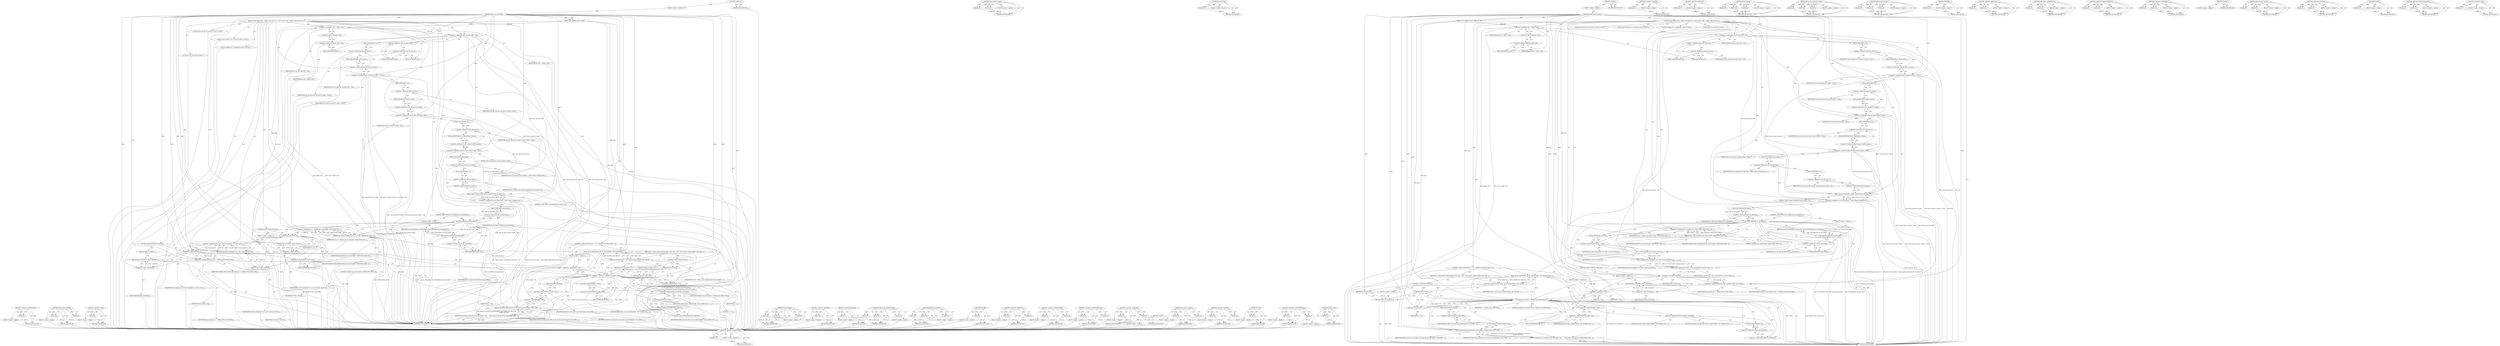 digraph "resource_size" {
vulnerable_225 [label=<(METHOD,&lt;operator&gt;.postIncrement)>];
vulnerable_226 [label=<(PARAM,p1)>];
vulnerable_227 [label=<(BLOCK,&lt;empty&gt;,&lt;empty&gt;)>];
vulnerable_228 [label=<(METHOD_RETURN,ANY)>];
vulnerable_178 [label=<(METHOD,mbox_request_channel)>];
vulnerable_179 [label=<(PARAM,p1)>];
vulnerable_180 [label=<(PARAM,p2)>];
vulnerable_181 [label=<(BLOCK,&lt;empty&gt;,&lt;empty&gt;)>];
vulnerable_182 [label=<(METHOD_RETURN,ANY)>];
vulnerable_203 [label=<(METHOD,resource_size)>];
vulnerable_204 [label=<(PARAM,p1)>];
vulnerable_205 [label=<(BLOCK,&lt;empty&gt;,&lt;empty&gt;)>];
vulnerable_206 [label=<(METHOD_RETURN,ANY)>];
vulnerable_6 [label=<(METHOD,&lt;global&gt;)<SUB>1</SUB>>];
vulnerable_7 [label=<(BLOCK,&lt;empty&gt;,&lt;empty&gt;)<SUB>1</SUB>>];
vulnerable_8 [label=<(METHOD,hi3660_stub_clk_probe)<SUB>1</SUB>>];
vulnerable_9 [label=<(PARAM,struct platform_device *pdev)<SUB>1</SUB>>];
vulnerable_10 [label=<(BLOCK,{
	struct device *dev = &amp;pdev-&gt;dev;
	struct res...,{
	struct device *dev = &amp;pdev-&gt;dev;
	struct res...)<SUB>2</SUB>>];
vulnerable_11 [label="<(LOCAL,struct device* dev: device*)<SUB>3</SUB>>"];
vulnerable_12 [label=<(&lt;operator&gt;.assignment,*dev = &amp;pdev-&gt;dev)<SUB>3</SUB>>];
vulnerable_13 [label=<(IDENTIFIER,dev,*dev = &amp;pdev-&gt;dev)<SUB>3</SUB>>];
vulnerable_14 [label=<(&lt;operator&gt;.addressOf,&amp;pdev-&gt;dev)<SUB>3</SUB>>];
vulnerable_15 [label=<(&lt;operator&gt;.indirectFieldAccess,pdev-&gt;dev)<SUB>3</SUB>>];
vulnerable_16 [label=<(IDENTIFIER,pdev,*dev = &amp;pdev-&gt;dev)<SUB>3</SUB>>];
vulnerable_17 [label=<(FIELD_IDENTIFIER,dev,dev)<SUB>3</SUB>>];
vulnerable_18 [label="<(LOCAL,struct resource* res: resource*)<SUB>4</SUB>>"];
vulnerable_19 [label="<(LOCAL,unsigned int i: unsigned int)<SUB>5</SUB>>"];
vulnerable_20 [label="<(LOCAL,int ret: int)<SUB>6</SUB>>"];
vulnerable_21 [label=<(&lt;operator&gt;.assignment,stub_clk_chan.cl.dev = dev)<SUB>9</SUB>>];
vulnerable_22 [label=<(&lt;operator&gt;.fieldAccess,stub_clk_chan.cl.dev)<SUB>9</SUB>>];
vulnerable_23 [label=<(&lt;operator&gt;.fieldAccess,stub_clk_chan.cl)<SUB>9</SUB>>];
vulnerable_24 [label=<(IDENTIFIER,stub_clk_chan,stub_clk_chan.cl.dev = dev)<SUB>9</SUB>>];
vulnerable_25 [label=<(FIELD_IDENTIFIER,cl,cl)<SUB>9</SUB>>];
vulnerable_26 [label=<(FIELD_IDENTIFIER,dev,dev)<SUB>9</SUB>>];
vulnerable_27 [label=<(IDENTIFIER,dev,stub_clk_chan.cl.dev = dev)<SUB>9</SUB>>];
vulnerable_28 [label=<(&lt;operator&gt;.assignment,stub_clk_chan.cl.tx_done = NULL)<SUB>10</SUB>>];
vulnerable_29 [label=<(&lt;operator&gt;.fieldAccess,stub_clk_chan.cl.tx_done)<SUB>10</SUB>>];
vulnerable_30 [label=<(&lt;operator&gt;.fieldAccess,stub_clk_chan.cl)<SUB>10</SUB>>];
vulnerable_31 [label=<(IDENTIFIER,stub_clk_chan,stub_clk_chan.cl.tx_done = NULL)<SUB>10</SUB>>];
vulnerable_32 [label=<(FIELD_IDENTIFIER,cl,cl)<SUB>10</SUB>>];
vulnerable_33 [label=<(FIELD_IDENTIFIER,tx_done,tx_done)<SUB>10</SUB>>];
vulnerable_34 [label=<(IDENTIFIER,NULL,stub_clk_chan.cl.tx_done = NULL)<SUB>10</SUB>>];
vulnerable_35 [label=<(&lt;operator&gt;.assignment,stub_clk_chan.cl.tx_block = false)<SUB>11</SUB>>];
vulnerable_36 [label=<(&lt;operator&gt;.fieldAccess,stub_clk_chan.cl.tx_block)<SUB>11</SUB>>];
vulnerable_37 [label=<(&lt;operator&gt;.fieldAccess,stub_clk_chan.cl)<SUB>11</SUB>>];
vulnerable_38 [label=<(IDENTIFIER,stub_clk_chan,stub_clk_chan.cl.tx_block = false)<SUB>11</SUB>>];
vulnerable_39 [label=<(FIELD_IDENTIFIER,cl,cl)<SUB>11</SUB>>];
vulnerable_40 [label=<(FIELD_IDENTIFIER,tx_block,tx_block)<SUB>11</SUB>>];
vulnerable_41 [label=<(LITERAL,false,stub_clk_chan.cl.tx_block = false)<SUB>11</SUB>>];
vulnerable_42 [label=<(&lt;operator&gt;.assignment,stub_clk_chan.cl.knows_txdone = false)<SUB>12</SUB>>];
vulnerable_43 [label=<(&lt;operator&gt;.fieldAccess,stub_clk_chan.cl.knows_txdone)<SUB>12</SUB>>];
vulnerable_44 [label=<(&lt;operator&gt;.fieldAccess,stub_clk_chan.cl)<SUB>12</SUB>>];
vulnerable_45 [label=<(IDENTIFIER,stub_clk_chan,stub_clk_chan.cl.knows_txdone = false)<SUB>12</SUB>>];
vulnerable_46 [label=<(FIELD_IDENTIFIER,cl,cl)<SUB>12</SUB>>];
vulnerable_47 [label=<(FIELD_IDENTIFIER,knows_txdone,knows_txdone)<SUB>12</SUB>>];
vulnerable_48 [label=<(LITERAL,false,stub_clk_chan.cl.knows_txdone = false)<SUB>12</SUB>>];
vulnerable_49 [label=<(&lt;operator&gt;.assignment,stub_clk_chan.mbox = mbox_request_channel(&amp;stub...)<SUB>15</SUB>>];
vulnerable_50 [label=<(&lt;operator&gt;.fieldAccess,stub_clk_chan.mbox)<SUB>15</SUB>>];
vulnerable_51 [label=<(IDENTIFIER,stub_clk_chan,stub_clk_chan.mbox = mbox_request_channel(&amp;stub...)<SUB>15</SUB>>];
vulnerable_52 [label=<(FIELD_IDENTIFIER,mbox,mbox)<SUB>15</SUB>>];
vulnerable_53 [label=<(mbox_request_channel,mbox_request_channel(&amp;stub_clk_chan.cl, 0))<SUB>15</SUB>>];
vulnerable_54 [label=<(&lt;operator&gt;.addressOf,&amp;stub_clk_chan.cl)<SUB>15</SUB>>];
vulnerable_55 [label=<(&lt;operator&gt;.fieldAccess,stub_clk_chan.cl)<SUB>15</SUB>>];
vulnerable_56 [label=<(IDENTIFIER,stub_clk_chan,mbox_request_channel(&amp;stub_clk_chan.cl, 0))<SUB>15</SUB>>];
vulnerable_57 [label=<(FIELD_IDENTIFIER,cl,cl)<SUB>15</SUB>>];
vulnerable_58 [label=<(LITERAL,0,mbox_request_channel(&amp;stub_clk_chan.cl, 0))<SUB>15</SUB>>];
vulnerable_59 [label=<(CONTROL_STRUCTURE,IF,if (IS_ERR(stub_clk_chan.mbox)))<SUB>16</SUB>>];
vulnerable_60 [label=<(IS_ERR,IS_ERR(stub_clk_chan.mbox))<SUB>16</SUB>>];
vulnerable_61 [label=<(&lt;operator&gt;.fieldAccess,stub_clk_chan.mbox)<SUB>16</SUB>>];
vulnerable_62 [label=<(IDENTIFIER,stub_clk_chan,IS_ERR(stub_clk_chan.mbox))<SUB>16</SUB>>];
vulnerable_63 [label=<(FIELD_IDENTIFIER,mbox,mbox)<SUB>16</SUB>>];
vulnerable_64 [label=<(BLOCK,&lt;empty&gt;,&lt;empty&gt;)<SUB>17</SUB>>];
vulnerable_65 [label=<(RETURN,return PTR_ERR(stub_clk_chan.mbox);,return PTR_ERR(stub_clk_chan.mbox);)<SUB>17</SUB>>];
vulnerable_66 [label=<(PTR_ERR,PTR_ERR(stub_clk_chan.mbox))<SUB>17</SUB>>];
vulnerable_67 [label=<(&lt;operator&gt;.fieldAccess,stub_clk_chan.mbox)<SUB>17</SUB>>];
vulnerable_68 [label=<(IDENTIFIER,stub_clk_chan,PTR_ERR(stub_clk_chan.mbox))<SUB>17</SUB>>];
vulnerable_69 [label=<(FIELD_IDENTIFIER,mbox,mbox)<SUB>17</SUB>>];
vulnerable_70 [label=<(&lt;operator&gt;.assignment,res = platform_get_resource(pdev, IORESOURCE_ME...)<SUB>19</SUB>>];
vulnerable_71 [label=<(IDENTIFIER,res,res = platform_get_resource(pdev, IORESOURCE_ME...)<SUB>19</SUB>>];
vulnerable_72 [label=<(platform_get_resource,platform_get_resource(pdev, IORESOURCE_MEM, 0))<SUB>19</SUB>>];
vulnerable_73 [label=<(IDENTIFIER,pdev,platform_get_resource(pdev, IORESOURCE_MEM, 0))<SUB>19</SUB>>];
vulnerable_74 [label=<(IDENTIFIER,IORESOURCE_MEM,platform_get_resource(pdev, IORESOURCE_MEM, 0))<SUB>19</SUB>>];
vulnerable_75 [label=<(LITERAL,0,platform_get_resource(pdev, IORESOURCE_MEM, 0))<SUB>19</SUB>>];
vulnerable_76 [label=<(&lt;operator&gt;.assignment,freq_reg = devm_ioremap(dev, res-&gt;start, resour...)<SUB>20</SUB>>];
vulnerable_77 [label=<(IDENTIFIER,freq_reg,freq_reg = devm_ioremap(dev, res-&gt;start, resour...)<SUB>20</SUB>>];
vulnerable_78 [label=<(devm_ioremap,devm_ioremap(dev, res-&gt;start, resource_size(res)))<SUB>20</SUB>>];
vulnerable_79 [label=<(IDENTIFIER,dev,devm_ioremap(dev, res-&gt;start, resource_size(res)))<SUB>20</SUB>>];
vulnerable_80 [label=<(&lt;operator&gt;.indirectFieldAccess,res-&gt;start)<SUB>20</SUB>>];
vulnerable_81 [label=<(IDENTIFIER,res,devm_ioremap(dev, res-&gt;start, resource_size(res)))<SUB>20</SUB>>];
vulnerable_82 [label=<(FIELD_IDENTIFIER,start,start)<SUB>20</SUB>>];
vulnerable_83 [label=<(resource_size,resource_size(res))<SUB>20</SUB>>];
vulnerable_84 [label=<(IDENTIFIER,res,resource_size(res))<SUB>20</SUB>>];
vulnerable_85 [label=<(CONTROL_STRUCTURE,IF,if (!freq_reg))<SUB>21</SUB>>];
vulnerable_86 [label=<(&lt;operator&gt;.logicalNot,!freq_reg)<SUB>21</SUB>>];
vulnerable_87 [label=<(IDENTIFIER,freq_reg,!freq_reg)<SUB>21</SUB>>];
vulnerable_88 [label=<(BLOCK,&lt;empty&gt;,&lt;empty&gt;)<SUB>22</SUB>>];
vulnerable_89 [label=<(RETURN,return -ENOMEM;,return -ENOMEM;)<SUB>22</SUB>>];
vulnerable_90 [label=<(&lt;operator&gt;.minus,-ENOMEM)<SUB>22</SUB>>];
vulnerable_91 [label=<(IDENTIFIER,ENOMEM,-ENOMEM)<SUB>22</SUB>>];
vulnerable_92 [label=<(&lt;operator&gt;.assignmentPlus,freq_reg += HI3660_STUB_CLOCK_DATA)<SUB>24</SUB>>];
vulnerable_93 [label=<(IDENTIFIER,freq_reg,freq_reg += HI3660_STUB_CLOCK_DATA)<SUB>24</SUB>>];
vulnerable_94 [label=<(IDENTIFIER,HI3660_STUB_CLOCK_DATA,freq_reg += HI3660_STUB_CLOCK_DATA)<SUB>24</SUB>>];
vulnerable_95 [label=<(CONTROL_STRUCTURE,FOR,for (i = 0;i &lt; HI3660_CLK_STUB_NUM;i++))<SUB>26</SUB>>];
vulnerable_96 [label=<(BLOCK,&lt;empty&gt;,&lt;empty&gt;)<SUB>26</SUB>>];
vulnerable_97 [label=<(&lt;operator&gt;.assignment,i = 0)<SUB>26</SUB>>];
vulnerable_98 [label=<(IDENTIFIER,i,i = 0)<SUB>26</SUB>>];
vulnerable_99 [label=<(LITERAL,0,i = 0)<SUB>26</SUB>>];
vulnerable_100 [label=<(&lt;operator&gt;.lessThan,i &lt; HI3660_CLK_STUB_NUM)<SUB>26</SUB>>];
vulnerable_101 [label=<(IDENTIFIER,i,i &lt; HI3660_CLK_STUB_NUM)<SUB>26</SUB>>];
vulnerable_102 [label=<(IDENTIFIER,HI3660_CLK_STUB_NUM,i &lt; HI3660_CLK_STUB_NUM)<SUB>26</SUB>>];
vulnerable_103 [label=<(&lt;operator&gt;.postIncrement,i++)<SUB>26</SUB>>];
vulnerable_104 [label=<(IDENTIFIER,i,i++)<SUB>26</SUB>>];
vulnerable_105 [label=<(BLOCK,{
		ret = devm_clk_hw_register(&amp;pdev-&gt;dev, &amp;hi3...,{
		ret = devm_clk_hw_register(&amp;pdev-&gt;dev, &amp;hi3...)<SUB>26</SUB>>];
vulnerable_106 [label=<(&lt;operator&gt;.assignment,ret = devm_clk_hw_register(&amp;pdev-&gt;dev, &amp;hi3660_...)<SUB>27</SUB>>];
vulnerable_107 [label=<(IDENTIFIER,ret,ret = devm_clk_hw_register(&amp;pdev-&gt;dev, &amp;hi3660_...)<SUB>27</SUB>>];
vulnerable_108 [label=<(devm_clk_hw_register,devm_clk_hw_register(&amp;pdev-&gt;dev, &amp;hi3660_stub_c...)<SUB>27</SUB>>];
vulnerable_109 [label=<(&lt;operator&gt;.addressOf,&amp;pdev-&gt;dev)<SUB>27</SUB>>];
vulnerable_110 [label=<(&lt;operator&gt;.indirectFieldAccess,pdev-&gt;dev)<SUB>27</SUB>>];
vulnerable_111 [label=<(IDENTIFIER,pdev,devm_clk_hw_register(&amp;pdev-&gt;dev, &amp;hi3660_stub_c...)<SUB>27</SUB>>];
vulnerable_112 [label=<(FIELD_IDENTIFIER,dev,dev)<SUB>27</SUB>>];
vulnerable_113 [label=<(&lt;operator&gt;.addressOf,&amp;hi3660_stub_clks[i].hw)<SUB>27</SUB>>];
vulnerable_114 [label=<(&lt;operator&gt;.fieldAccess,hi3660_stub_clks[i].hw)<SUB>27</SUB>>];
vulnerable_115 [label=<(&lt;operator&gt;.indirectIndexAccess,hi3660_stub_clks[i])<SUB>27</SUB>>];
vulnerable_116 [label=<(IDENTIFIER,hi3660_stub_clks,devm_clk_hw_register(&amp;pdev-&gt;dev, &amp;hi3660_stub_c...)<SUB>27</SUB>>];
vulnerable_117 [label=<(IDENTIFIER,i,devm_clk_hw_register(&amp;pdev-&gt;dev, &amp;hi3660_stub_c...)<SUB>27</SUB>>];
vulnerable_118 [label=<(FIELD_IDENTIFIER,hw,hw)<SUB>27</SUB>>];
vulnerable_119 [label=<(CONTROL_STRUCTURE,IF,if (ret))<SUB>28</SUB>>];
vulnerable_120 [label=<(IDENTIFIER,ret,if (ret))<SUB>28</SUB>>];
vulnerable_121 [label=<(BLOCK,&lt;empty&gt;,&lt;empty&gt;)<SUB>29</SUB>>];
vulnerable_122 [label=<(RETURN,return ret;,return ret;)<SUB>29</SUB>>];
vulnerable_123 [label=<(IDENTIFIER,ret,return ret;)<SUB>29</SUB>>];
vulnerable_124 [label=<(RETURN,return devm_of_clk_add_hw_provider(&amp;pdev-&gt;dev, ...,return devm_of_clk_add_hw_provider(&amp;pdev-&gt;dev, ...)<SUB>32</SUB>>];
vulnerable_125 [label=<(devm_of_clk_add_hw_provider,devm_of_clk_add_hw_provider(&amp;pdev-&gt;dev, hi3660_...)<SUB>32</SUB>>];
vulnerable_126 [label=<(&lt;operator&gt;.addressOf,&amp;pdev-&gt;dev)<SUB>32</SUB>>];
vulnerable_127 [label=<(&lt;operator&gt;.indirectFieldAccess,pdev-&gt;dev)<SUB>32</SUB>>];
vulnerable_128 [label=<(IDENTIFIER,pdev,devm_of_clk_add_hw_provider(&amp;pdev-&gt;dev, hi3660_...)<SUB>32</SUB>>];
vulnerable_129 [label=<(FIELD_IDENTIFIER,dev,dev)<SUB>32</SUB>>];
vulnerable_130 [label=<(IDENTIFIER,hi3660_stub_clk_hw_get,devm_of_clk_add_hw_provider(&amp;pdev-&gt;dev, hi3660_...)<SUB>32</SUB>>];
vulnerable_131 [label=<(IDENTIFIER,hi3660_stub_clks,devm_of_clk_add_hw_provider(&amp;pdev-&gt;dev, hi3660_...)<SUB>33</SUB>>];
vulnerable_132 [label=<(METHOD_RETURN,int)<SUB>1</SUB>>];
vulnerable_134 [label=<(METHOD_RETURN,ANY)<SUB>1</SUB>>];
vulnerable_207 [label=<(METHOD,&lt;operator&gt;.logicalNot)>];
vulnerable_208 [label=<(PARAM,p1)>];
vulnerable_209 [label=<(BLOCK,&lt;empty&gt;,&lt;empty&gt;)>];
vulnerable_210 [label=<(METHOD_RETURN,ANY)>];
vulnerable_164 [label=<(METHOD,&lt;operator&gt;.addressOf)>];
vulnerable_165 [label=<(PARAM,p1)>];
vulnerable_166 [label=<(BLOCK,&lt;empty&gt;,&lt;empty&gt;)>];
vulnerable_167 [label=<(METHOD_RETURN,ANY)>];
vulnerable_197 [label=<(METHOD,devm_ioremap)>];
vulnerable_198 [label=<(PARAM,p1)>];
vulnerable_199 [label=<(PARAM,p2)>];
vulnerable_200 [label=<(PARAM,p3)>];
vulnerable_201 [label=<(BLOCK,&lt;empty&gt;,&lt;empty&gt;)>];
vulnerable_202 [label=<(METHOD_RETURN,ANY)>];
vulnerable_239 [label=<(METHOD,devm_of_clk_add_hw_provider)>];
vulnerable_240 [label=<(PARAM,p1)>];
vulnerable_241 [label=<(PARAM,p2)>];
vulnerable_242 [label=<(PARAM,p3)>];
vulnerable_243 [label=<(BLOCK,&lt;empty&gt;,&lt;empty&gt;)>];
vulnerable_244 [label=<(METHOD_RETURN,ANY)>];
vulnerable_191 [label=<(METHOD,platform_get_resource)>];
vulnerable_192 [label=<(PARAM,p1)>];
vulnerable_193 [label=<(PARAM,p2)>];
vulnerable_194 [label=<(PARAM,p3)>];
vulnerable_195 [label=<(BLOCK,&lt;empty&gt;,&lt;empty&gt;)>];
vulnerable_196 [label=<(METHOD_RETURN,ANY)>];
vulnerable_187 [label=<(METHOD,PTR_ERR)>];
vulnerable_188 [label=<(PARAM,p1)>];
vulnerable_189 [label=<(BLOCK,&lt;empty&gt;,&lt;empty&gt;)>];
vulnerable_190 [label=<(METHOD_RETURN,ANY)>];
vulnerable_173 [label=<(METHOD,&lt;operator&gt;.fieldAccess)>];
vulnerable_174 [label=<(PARAM,p1)>];
vulnerable_175 [label=<(PARAM,p2)>];
vulnerable_176 [label=<(BLOCK,&lt;empty&gt;,&lt;empty&gt;)>];
vulnerable_177 [label=<(METHOD_RETURN,ANY)>];
vulnerable_215 [label=<(METHOD,&lt;operator&gt;.assignmentPlus)>];
vulnerable_216 [label=<(PARAM,p1)>];
vulnerable_217 [label=<(PARAM,p2)>];
vulnerable_218 [label=<(BLOCK,&lt;empty&gt;,&lt;empty&gt;)>];
vulnerable_219 [label=<(METHOD_RETURN,ANY)>];
vulnerable_168 [label=<(METHOD,&lt;operator&gt;.indirectFieldAccess)>];
vulnerable_169 [label=<(PARAM,p1)>];
vulnerable_170 [label=<(PARAM,p2)>];
vulnerable_171 [label=<(BLOCK,&lt;empty&gt;,&lt;empty&gt;)>];
vulnerable_172 [label=<(METHOD_RETURN,ANY)>];
vulnerable_159 [label=<(METHOD,&lt;operator&gt;.assignment)>];
vulnerable_160 [label=<(PARAM,p1)>];
vulnerable_161 [label=<(PARAM,p2)>];
vulnerable_162 [label=<(BLOCK,&lt;empty&gt;,&lt;empty&gt;)>];
vulnerable_163 [label=<(METHOD_RETURN,ANY)>];
vulnerable_153 [label=<(METHOD,&lt;global&gt;)<SUB>1</SUB>>];
vulnerable_154 [label=<(BLOCK,&lt;empty&gt;,&lt;empty&gt;)>];
vulnerable_155 [label=<(METHOD_RETURN,ANY)>];
vulnerable_229 [label=<(METHOD,devm_clk_hw_register)>];
vulnerable_230 [label=<(PARAM,p1)>];
vulnerable_231 [label=<(PARAM,p2)>];
vulnerable_232 [label=<(BLOCK,&lt;empty&gt;,&lt;empty&gt;)>];
vulnerable_233 [label=<(METHOD_RETURN,ANY)>];
vulnerable_220 [label=<(METHOD,&lt;operator&gt;.lessThan)>];
vulnerable_221 [label=<(PARAM,p1)>];
vulnerable_222 [label=<(PARAM,p2)>];
vulnerable_223 [label=<(BLOCK,&lt;empty&gt;,&lt;empty&gt;)>];
vulnerable_224 [label=<(METHOD_RETURN,ANY)>];
vulnerable_183 [label=<(METHOD,IS_ERR)>];
vulnerable_184 [label=<(PARAM,p1)>];
vulnerable_185 [label=<(BLOCK,&lt;empty&gt;,&lt;empty&gt;)>];
vulnerable_186 [label=<(METHOD_RETURN,ANY)>];
vulnerable_234 [label=<(METHOD,&lt;operator&gt;.indirectIndexAccess)>];
vulnerable_235 [label=<(PARAM,p1)>];
vulnerable_236 [label=<(PARAM,p2)>];
vulnerable_237 [label=<(BLOCK,&lt;empty&gt;,&lt;empty&gt;)>];
vulnerable_238 [label=<(METHOD_RETURN,ANY)>];
vulnerable_211 [label=<(METHOD,&lt;operator&gt;.minus)>];
vulnerable_212 [label=<(PARAM,p1)>];
vulnerable_213 [label=<(BLOCK,&lt;empty&gt;,&lt;empty&gt;)>];
vulnerable_214 [label=<(METHOD_RETURN,ANY)>];
fixed_232 [label=<(METHOD,&lt;operator&gt;.postIncrement)>];
fixed_233 [label=<(PARAM,p1)>];
fixed_234 [label=<(BLOCK,&lt;empty&gt;,&lt;empty&gt;)>];
fixed_235 [label=<(METHOD_RETURN,ANY)>];
fixed_185 [label=<(METHOD,mbox_request_channel)>];
fixed_186 [label=<(PARAM,p1)>];
fixed_187 [label=<(PARAM,p2)>];
fixed_188 [label=<(BLOCK,&lt;empty&gt;,&lt;empty&gt;)>];
fixed_189 [label=<(METHOD_RETURN,ANY)>];
fixed_208 [label=<(METHOD,&lt;operator&gt;.minus)>];
fixed_209 [label=<(PARAM,p1)>];
fixed_210 [label=<(BLOCK,&lt;empty&gt;,&lt;empty&gt;)>];
fixed_211 [label=<(METHOD_RETURN,ANY)>];
fixed_6 [label=<(METHOD,&lt;global&gt;)<SUB>1</SUB>>];
fixed_7 [label=<(BLOCK,&lt;empty&gt;,&lt;empty&gt;)<SUB>1</SUB>>];
fixed_8 [label=<(METHOD,hi3660_stub_clk_probe)<SUB>1</SUB>>];
fixed_9 [label=<(PARAM,struct platform_device *pdev)<SUB>1</SUB>>];
fixed_10 [label=<(BLOCK,{
	struct device *dev = &amp;pdev-&gt;dev;
	struct res...,{
	struct device *dev = &amp;pdev-&gt;dev;
	struct res...)<SUB>2</SUB>>];
fixed_11 [label="<(LOCAL,struct device* dev: device*)<SUB>3</SUB>>"];
fixed_12 [label=<(&lt;operator&gt;.assignment,*dev = &amp;pdev-&gt;dev)<SUB>3</SUB>>];
fixed_13 [label=<(IDENTIFIER,dev,*dev = &amp;pdev-&gt;dev)<SUB>3</SUB>>];
fixed_14 [label=<(&lt;operator&gt;.addressOf,&amp;pdev-&gt;dev)<SUB>3</SUB>>];
fixed_15 [label=<(&lt;operator&gt;.indirectFieldAccess,pdev-&gt;dev)<SUB>3</SUB>>];
fixed_16 [label=<(IDENTIFIER,pdev,*dev = &amp;pdev-&gt;dev)<SUB>3</SUB>>];
fixed_17 [label=<(FIELD_IDENTIFIER,dev,dev)<SUB>3</SUB>>];
fixed_18 [label="<(LOCAL,struct resource* res: resource*)<SUB>4</SUB>>"];
fixed_19 [label="<(LOCAL,unsigned int i: unsigned int)<SUB>5</SUB>>"];
fixed_20 [label="<(LOCAL,int ret: int)<SUB>6</SUB>>"];
fixed_21 [label=<(&lt;operator&gt;.assignment,stub_clk_chan.cl.dev = dev)<SUB>9</SUB>>];
fixed_22 [label=<(&lt;operator&gt;.fieldAccess,stub_clk_chan.cl.dev)<SUB>9</SUB>>];
fixed_23 [label=<(&lt;operator&gt;.fieldAccess,stub_clk_chan.cl)<SUB>9</SUB>>];
fixed_24 [label=<(IDENTIFIER,stub_clk_chan,stub_clk_chan.cl.dev = dev)<SUB>9</SUB>>];
fixed_25 [label=<(FIELD_IDENTIFIER,cl,cl)<SUB>9</SUB>>];
fixed_26 [label=<(FIELD_IDENTIFIER,dev,dev)<SUB>9</SUB>>];
fixed_27 [label=<(IDENTIFIER,dev,stub_clk_chan.cl.dev = dev)<SUB>9</SUB>>];
fixed_28 [label=<(&lt;operator&gt;.assignment,stub_clk_chan.cl.tx_done = NULL)<SUB>10</SUB>>];
fixed_29 [label=<(&lt;operator&gt;.fieldAccess,stub_clk_chan.cl.tx_done)<SUB>10</SUB>>];
fixed_30 [label=<(&lt;operator&gt;.fieldAccess,stub_clk_chan.cl)<SUB>10</SUB>>];
fixed_31 [label=<(IDENTIFIER,stub_clk_chan,stub_clk_chan.cl.tx_done = NULL)<SUB>10</SUB>>];
fixed_32 [label=<(FIELD_IDENTIFIER,cl,cl)<SUB>10</SUB>>];
fixed_33 [label=<(FIELD_IDENTIFIER,tx_done,tx_done)<SUB>10</SUB>>];
fixed_34 [label=<(IDENTIFIER,NULL,stub_clk_chan.cl.tx_done = NULL)<SUB>10</SUB>>];
fixed_35 [label=<(&lt;operator&gt;.assignment,stub_clk_chan.cl.tx_block = false)<SUB>11</SUB>>];
fixed_36 [label=<(&lt;operator&gt;.fieldAccess,stub_clk_chan.cl.tx_block)<SUB>11</SUB>>];
fixed_37 [label=<(&lt;operator&gt;.fieldAccess,stub_clk_chan.cl)<SUB>11</SUB>>];
fixed_38 [label=<(IDENTIFIER,stub_clk_chan,stub_clk_chan.cl.tx_block = false)<SUB>11</SUB>>];
fixed_39 [label=<(FIELD_IDENTIFIER,cl,cl)<SUB>11</SUB>>];
fixed_40 [label=<(FIELD_IDENTIFIER,tx_block,tx_block)<SUB>11</SUB>>];
fixed_41 [label=<(LITERAL,false,stub_clk_chan.cl.tx_block = false)<SUB>11</SUB>>];
fixed_42 [label=<(&lt;operator&gt;.assignment,stub_clk_chan.cl.knows_txdone = false)<SUB>12</SUB>>];
fixed_43 [label=<(&lt;operator&gt;.fieldAccess,stub_clk_chan.cl.knows_txdone)<SUB>12</SUB>>];
fixed_44 [label=<(&lt;operator&gt;.fieldAccess,stub_clk_chan.cl)<SUB>12</SUB>>];
fixed_45 [label=<(IDENTIFIER,stub_clk_chan,stub_clk_chan.cl.knows_txdone = false)<SUB>12</SUB>>];
fixed_46 [label=<(FIELD_IDENTIFIER,cl,cl)<SUB>12</SUB>>];
fixed_47 [label=<(FIELD_IDENTIFIER,knows_txdone,knows_txdone)<SUB>12</SUB>>];
fixed_48 [label=<(LITERAL,false,stub_clk_chan.cl.knows_txdone = false)<SUB>12</SUB>>];
fixed_49 [label=<(&lt;operator&gt;.assignment,stub_clk_chan.mbox = mbox_request_channel(&amp;stub...)<SUB>15</SUB>>];
fixed_50 [label=<(&lt;operator&gt;.fieldAccess,stub_clk_chan.mbox)<SUB>15</SUB>>];
fixed_51 [label=<(IDENTIFIER,stub_clk_chan,stub_clk_chan.mbox = mbox_request_channel(&amp;stub...)<SUB>15</SUB>>];
fixed_52 [label=<(FIELD_IDENTIFIER,mbox,mbox)<SUB>15</SUB>>];
fixed_53 [label=<(mbox_request_channel,mbox_request_channel(&amp;stub_clk_chan.cl, 0))<SUB>15</SUB>>];
fixed_54 [label=<(&lt;operator&gt;.addressOf,&amp;stub_clk_chan.cl)<SUB>15</SUB>>];
fixed_55 [label=<(&lt;operator&gt;.fieldAccess,stub_clk_chan.cl)<SUB>15</SUB>>];
fixed_56 [label=<(IDENTIFIER,stub_clk_chan,mbox_request_channel(&amp;stub_clk_chan.cl, 0))<SUB>15</SUB>>];
fixed_57 [label=<(FIELD_IDENTIFIER,cl,cl)<SUB>15</SUB>>];
fixed_58 [label=<(LITERAL,0,mbox_request_channel(&amp;stub_clk_chan.cl, 0))<SUB>15</SUB>>];
fixed_59 [label=<(CONTROL_STRUCTURE,IF,if (IS_ERR(stub_clk_chan.mbox)))<SUB>16</SUB>>];
fixed_60 [label=<(IS_ERR,IS_ERR(stub_clk_chan.mbox))<SUB>16</SUB>>];
fixed_61 [label=<(&lt;operator&gt;.fieldAccess,stub_clk_chan.mbox)<SUB>16</SUB>>];
fixed_62 [label=<(IDENTIFIER,stub_clk_chan,IS_ERR(stub_clk_chan.mbox))<SUB>16</SUB>>];
fixed_63 [label=<(FIELD_IDENTIFIER,mbox,mbox)<SUB>16</SUB>>];
fixed_64 [label=<(BLOCK,&lt;empty&gt;,&lt;empty&gt;)<SUB>17</SUB>>];
fixed_65 [label=<(RETURN,return PTR_ERR(stub_clk_chan.mbox);,return PTR_ERR(stub_clk_chan.mbox);)<SUB>17</SUB>>];
fixed_66 [label=<(PTR_ERR,PTR_ERR(stub_clk_chan.mbox))<SUB>17</SUB>>];
fixed_67 [label=<(&lt;operator&gt;.fieldAccess,stub_clk_chan.mbox)<SUB>17</SUB>>];
fixed_68 [label=<(IDENTIFIER,stub_clk_chan,PTR_ERR(stub_clk_chan.mbox))<SUB>17</SUB>>];
fixed_69 [label=<(FIELD_IDENTIFIER,mbox,mbox)<SUB>17</SUB>>];
fixed_70 [label=<(&lt;operator&gt;.assignment,res = platform_get_resource(pdev, IORESOURCE_ME...)<SUB>19</SUB>>];
fixed_71 [label=<(IDENTIFIER,res,res = platform_get_resource(pdev, IORESOURCE_ME...)<SUB>19</SUB>>];
fixed_72 [label=<(platform_get_resource,platform_get_resource(pdev, IORESOURCE_MEM, 0))<SUB>19</SUB>>];
fixed_73 [label=<(IDENTIFIER,pdev,platform_get_resource(pdev, IORESOURCE_MEM, 0))<SUB>19</SUB>>];
fixed_74 [label=<(IDENTIFIER,IORESOURCE_MEM,platform_get_resource(pdev, IORESOURCE_MEM, 0))<SUB>19</SUB>>];
fixed_75 [label=<(LITERAL,0,platform_get_resource(pdev, IORESOURCE_MEM, 0))<SUB>19</SUB>>];
fixed_76 [label=<(CONTROL_STRUCTURE,IF,if (!res))<SUB>20</SUB>>];
fixed_77 [label=<(&lt;operator&gt;.logicalNot,!res)<SUB>20</SUB>>];
fixed_78 [label=<(IDENTIFIER,res,!res)<SUB>20</SUB>>];
fixed_79 [label=<(BLOCK,&lt;empty&gt;,&lt;empty&gt;)<SUB>21</SUB>>];
fixed_80 [label=<(RETURN,return -EINVAL;,return -EINVAL;)<SUB>21</SUB>>];
fixed_81 [label=<(&lt;operator&gt;.minus,-EINVAL)<SUB>21</SUB>>];
fixed_82 [label=<(IDENTIFIER,EINVAL,-EINVAL)<SUB>21</SUB>>];
fixed_83 [label=<(&lt;operator&gt;.assignment,freq_reg = devm_ioremap(dev, res-&gt;start, resour...)<SUB>22</SUB>>];
fixed_84 [label=<(IDENTIFIER,freq_reg,freq_reg = devm_ioremap(dev, res-&gt;start, resour...)<SUB>22</SUB>>];
fixed_85 [label=<(devm_ioremap,devm_ioremap(dev, res-&gt;start, resource_size(res)))<SUB>22</SUB>>];
fixed_86 [label=<(IDENTIFIER,dev,devm_ioremap(dev, res-&gt;start, resource_size(res)))<SUB>22</SUB>>];
fixed_87 [label=<(&lt;operator&gt;.indirectFieldAccess,res-&gt;start)<SUB>22</SUB>>];
fixed_88 [label=<(IDENTIFIER,res,devm_ioremap(dev, res-&gt;start, resource_size(res)))<SUB>22</SUB>>];
fixed_89 [label=<(FIELD_IDENTIFIER,start,start)<SUB>22</SUB>>];
fixed_90 [label=<(resource_size,resource_size(res))<SUB>22</SUB>>];
fixed_91 [label=<(IDENTIFIER,res,resource_size(res))<SUB>22</SUB>>];
fixed_92 [label=<(CONTROL_STRUCTURE,IF,if (!freq_reg))<SUB>23</SUB>>];
fixed_93 [label=<(&lt;operator&gt;.logicalNot,!freq_reg)<SUB>23</SUB>>];
fixed_94 [label=<(IDENTIFIER,freq_reg,!freq_reg)<SUB>23</SUB>>];
fixed_95 [label=<(BLOCK,&lt;empty&gt;,&lt;empty&gt;)<SUB>24</SUB>>];
fixed_96 [label=<(RETURN,return -ENOMEM;,return -ENOMEM;)<SUB>24</SUB>>];
fixed_97 [label=<(&lt;operator&gt;.minus,-ENOMEM)<SUB>24</SUB>>];
fixed_98 [label=<(IDENTIFIER,ENOMEM,-ENOMEM)<SUB>24</SUB>>];
fixed_99 [label=<(&lt;operator&gt;.assignmentPlus,freq_reg += HI3660_STUB_CLOCK_DATA)<SUB>26</SUB>>];
fixed_100 [label=<(IDENTIFIER,freq_reg,freq_reg += HI3660_STUB_CLOCK_DATA)<SUB>26</SUB>>];
fixed_101 [label=<(IDENTIFIER,HI3660_STUB_CLOCK_DATA,freq_reg += HI3660_STUB_CLOCK_DATA)<SUB>26</SUB>>];
fixed_102 [label=<(CONTROL_STRUCTURE,FOR,for (i = 0;i &lt; HI3660_CLK_STUB_NUM;i++))<SUB>28</SUB>>];
fixed_103 [label=<(BLOCK,&lt;empty&gt;,&lt;empty&gt;)<SUB>28</SUB>>];
fixed_104 [label=<(&lt;operator&gt;.assignment,i = 0)<SUB>28</SUB>>];
fixed_105 [label=<(IDENTIFIER,i,i = 0)<SUB>28</SUB>>];
fixed_106 [label=<(LITERAL,0,i = 0)<SUB>28</SUB>>];
fixed_107 [label=<(&lt;operator&gt;.lessThan,i &lt; HI3660_CLK_STUB_NUM)<SUB>28</SUB>>];
fixed_108 [label=<(IDENTIFIER,i,i &lt; HI3660_CLK_STUB_NUM)<SUB>28</SUB>>];
fixed_109 [label=<(IDENTIFIER,HI3660_CLK_STUB_NUM,i &lt; HI3660_CLK_STUB_NUM)<SUB>28</SUB>>];
fixed_110 [label=<(&lt;operator&gt;.postIncrement,i++)<SUB>28</SUB>>];
fixed_111 [label=<(IDENTIFIER,i,i++)<SUB>28</SUB>>];
fixed_112 [label=<(BLOCK,{
		ret = devm_clk_hw_register(&amp;pdev-&gt;dev, &amp;hi3...,{
		ret = devm_clk_hw_register(&amp;pdev-&gt;dev, &amp;hi3...)<SUB>28</SUB>>];
fixed_113 [label=<(&lt;operator&gt;.assignment,ret = devm_clk_hw_register(&amp;pdev-&gt;dev, &amp;hi3660_...)<SUB>29</SUB>>];
fixed_114 [label=<(IDENTIFIER,ret,ret = devm_clk_hw_register(&amp;pdev-&gt;dev, &amp;hi3660_...)<SUB>29</SUB>>];
fixed_115 [label=<(devm_clk_hw_register,devm_clk_hw_register(&amp;pdev-&gt;dev, &amp;hi3660_stub_c...)<SUB>29</SUB>>];
fixed_116 [label=<(&lt;operator&gt;.addressOf,&amp;pdev-&gt;dev)<SUB>29</SUB>>];
fixed_117 [label=<(&lt;operator&gt;.indirectFieldAccess,pdev-&gt;dev)<SUB>29</SUB>>];
fixed_118 [label=<(IDENTIFIER,pdev,devm_clk_hw_register(&amp;pdev-&gt;dev, &amp;hi3660_stub_c...)<SUB>29</SUB>>];
fixed_119 [label=<(FIELD_IDENTIFIER,dev,dev)<SUB>29</SUB>>];
fixed_120 [label=<(&lt;operator&gt;.addressOf,&amp;hi3660_stub_clks[i].hw)<SUB>29</SUB>>];
fixed_121 [label=<(&lt;operator&gt;.fieldAccess,hi3660_stub_clks[i].hw)<SUB>29</SUB>>];
fixed_122 [label=<(&lt;operator&gt;.indirectIndexAccess,hi3660_stub_clks[i])<SUB>29</SUB>>];
fixed_123 [label=<(IDENTIFIER,hi3660_stub_clks,devm_clk_hw_register(&amp;pdev-&gt;dev, &amp;hi3660_stub_c...)<SUB>29</SUB>>];
fixed_124 [label=<(IDENTIFIER,i,devm_clk_hw_register(&amp;pdev-&gt;dev, &amp;hi3660_stub_c...)<SUB>29</SUB>>];
fixed_125 [label=<(FIELD_IDENTIFIER,hw,hw)<SUB>29</SUB>>];
fixed_126 [label=<(CONTROL_STRUCTURE,IF,if (ret))<SUB>30</SUB>>];
fixed_127 [label=<(IDENTIFIER,ret,if (ret))<SUB>30</SUB>>];
fixed_128 [label=<(BLOCK,&lt;empty&gt;,&lt;empty&gt;)<SUB>31</SUB>>];
fixed_129 [label=<(RETURN,return ret;,return ret;)<SUB>31</SUB>>];
fixed_130 [label=<(IDENTIFIER,ret,return ret;)<SUB>31</SUB>>];
fixed_131 [label=<(RETURN,return devm_of_clk_add_hw_provider(&amp;pdev-&gt;dev, ...,return devm_of_clk_add_hw_provider(&amp;pdev-&gt;dev, ...)<SUB>34</SUB>>];
fixed_132 [label=<(devm_of_clk_add_hw_provider,devm_of_clk_add_hw_provider(&amp;pdev-&gt;dev, hi3660_...)<SUB>34</SUB>>];
fixed_133 [label=<(&lt;operator&gt;.addressOf,&amp;pdev-&gt;dev)<SUB>34</SUB>>];
fixed_134 [label=<(&lt;operator&gt;.indirectFieldAccess,pdev-&gt;dev)<SUB>34</SUB>>];
fixed_135 [label=<(IDENTIFIER,pdev,devm_of_clk_add_hw_provider(&amp;pdev-&gt;dev, hi3660_...)<SUB>34</SUB>>];
fixed_136 [label=<(FIELD_IDENTIFIER,dev,dev)<SUB>34</SUB>>];
fixed_137 [label=<(IDENTIFIER,hi3660_stub_clk_hw_get,devm_of_clk_add_hw_provider(&amp;pdev-&gt;dev, hi3660_...)<SUB>34</SUB>>];
fixed_138 [label=<(IDENTIFIER,hi3660_stub_clks,devm_of_clk_add_hw_provider(&amp;pdev-&gt;dev, hi3660_...)<SUB>35</SUB>>];
fixed_139 [label=<(METHOD_RETURN,int)<SUB>1</SUB>>];
fixed_141 [label=<(METHOD_RETURN,ANY)<SUB>1</SUB>>];
fixed_212 [label=<(METHOD,devm_ioremap)>];
fixed_213 [label=<(PARAM,p1)>];
fixed_214 [label=<(PARAM,p2)>];
fixed_215 [label=<(PARAM,p3)>];
fixed_216 [label=<(BLOCK,&lt;empty&gt;,&lt;empty&gt;)>];
fixed_217 [label=<(METHOD_RETURN,ANY)>];
fixed_171 [label=<(METHOD,&lt;operator&gt;.addressOf)>];
fixed_172 [label=<(PARAM,p1)>];
fixed_173 [label=<(BLOCK,&lt;empty&gt;,&lt;empty&gt;)>];
fixed_174 [label=<(METHOD_RETURN,ANY)>];
fixed_204 [label=<(METHOD,&lt;operator&gt;.logicalNot)>];
fixed_205 [label=<(PARAM,p1)>];
fixed_206 [label=<(BLOCK,&lt;empty&gt;,&lt;empty&gt;)>];
fixed_207 [label=<(METHOD_RETURN,ANY)>];
fixed_246 [label=<(METHOD,devm_of_clk_add_hw_provider)>];
fixed_247 [label=<(PARAM,p1)>];
fixed_248 [label=<(PARAM,p2)>];
fixed_249 [label=<(PARAM,p3)>];
fixed_250 [label=<(BLOCK,&lt;empty&gt;,&lt;empty&gt;)>];
fixed_251 [label=<(METHOD_RETURN,ANY)>];
fixed_198 [label=<(METHOD,platform_get_resource)>];
fixed_199 [label=<(PARAM,p1)>];
fixed_200 [label=<(PARAM,p2)>];
fixed_201 [label=<(PARAM,p3)>];
fixed_202 [label=<(BLOCK,&lt;empty&gt;,&lt;empty&gt;)>];
fixed_203 [label=<(METHOD_RETURN,ANY)>];
fixed_194 [label=<(METHOD,PTR_ERR)>];
fixed_195 [label=<(PARAM,p1)>];
fixed_196 [label=<(BLOCK,&lt;empty&gt;,&lt;empty&gt;)>];
fixed_197 [label=<(METHOD_RETURN,ANY)>];
fixed_180 [label=<(METHOD,&lt;operator&gt;.fieldAccess)>];
fixed_181 [label=<(PARAM,p1)>];
fixed_182 [label=<(PARAM,p2)>];
fixed_183 [label=<(BLOCK,&lt;empty&gt;,&lt;empty&gt;)>];
fixed_184 [label=<(METHOD_RETURN,ANY)>];
fixed_222 [label=<(METHOD,&lt;operator&gt;.assignmentPlus)>];
fixed_223 [label=<(PARAM,p1)>];
fixed_224 [label=<(PARAM,p2)>];
fixed_225 [label=<(BLOCK,&lt;empty&gt;,&lt;empty&gt;)>];
fixed_226 [label=<(METHOD_RETURN,ANY)>];
fixed_175 [label=<(METHOD,&lt;operator&gt;.indirectFieldAccess)>];
fixed_176 [label=<(PARAM,p1)>];
fixed_177 [label=<(PARAM,p2)>];
fixed_178 [label=<(BLOCK,&lt;empty&gt;,&lt;empty&gt;)>];
fixed_179 [label=<(METHOD_RETURN,ANY)>];
fixed_166 [label=<(METHOD,&lt;operator&gt;.assignment)>];
fixed_167 [label=<(PARAM,p1)>];
fixed_168 [label=<(PARAM,p2)>];
fixed_169 [label=<(BLOCK,&lt;empty&gt;,&lt;empty&gt;)>];
fixed_170 [label=<(METHOD_RETURN,ANY)>];
fixed_160 [label=<(METHOD,&lt;global&gt;)<SUB>1</SUB>>];
fixed_161 [label=<(BLOCK,&lt;empty&gt;,&lt;empty&gt;)>];
fixed_162 [label=<(METHOD_RETURN,ANY)>];
fixed_236 [label=<(METHOD,devm_clk_hw_register)>];
fixed_237 [label=<(PARAM,p1)>];
fixed_238 [label=<(PARAM,p2)>];
fixed_239 [label=<(BLOCK,&lt;empty&gt;,&lt;empty&gt;)>];
fixed_240 [label=<(METHOD_RETURN,ANY)>];
fixed_227 [label=<(METHOD,&lt;operator&gt;.lessThan)>];
fixed_228 [label=<(PARAM,p1)>];
fixed_229 [label=<(PARAM,p2)>];
fixed_230 [label=<(BLOCK,&lt;empty&gt;,&lt;empty&gt;)>];
fixed_231 [label=<(METHOD_RETURN,ANY)>];
fixed_190 [label=<(METHOD,IS_ERR)>];
fixed_191 [label=<(PARAM,p1)>];
fixed_192 [label=<(BLOCK,&lt;empty&gt;,&lt;empty&gt;)>];
fixed_193 [label=<(METHOD_RETURN,ANY)>];
fixed_241 [label=<(METHOD,&lt;operator&gt;.indirectIndexAccess)>];
fixed_242 [label=<(PARAM,p1)>];
fixed_243 [label=<(PARAM,p2)>];
fixed_244 [label=<(BLOCK,&lt;empty&gt;,&lt;empty&gt;)>];
fixed_245 [label=<(METHOD_RETURN,ANY)>];
fixed_218 [label=<(METHOD,resource_size)>];
fixed_219 [label=<(PARAM,p1)>];
fixed_220 [label=<(BLOCK,&lt;empty&gt;,&lt;empty&gt;)>];
fixed_221 [label=<(METHOD_RETURN,ANY)>];
vulnerable_225 -> vulnerable_226  [key=0, label="AST: "];
vulnerable_225 -> vulnerable_226  [key=1, label="DDG: "];
vulnerable_225 -> vulnerable_227  [key=0, label="AST: "];
vulnerable_225 -> vulnerable_228  [key=0, label="AST: "];
vulnerable_225 -> vulnerable_228  [key=1, label="CFG: "];
vulnerable_226 -> vulnerable_228  [key=0, label="DDG: p1"];
vulnerable_178 -> vulnerable_179  [key=0, label="AST: "];
vulnerable_178 -> vulnerable_179  [key=1, label="DDG: "];
vulnerable_178 -> vulnerable_181  [key=0, label="AST: "];
vulnerable_178 -> vulnerable_180  [key=0, label="AST: "];
vulnerable_178 -> vulnerable_180  [key=1, label="DDG: "];
vulnerable_178 -> vulnerable_182  [key=0, label="AST: "];
vulnerable_178 -> vulnerable_182  [key=1, label="CFG: "];
vulnerable_179 -> vulnerable_182  [key=0, label="DDG: p1"];
vulnerable_180 -> vulnerable_182  [key=0, label="DDG: p2"];
vulnerable_203 -> vulnerable_204  [key=0, label="AST: "];
vulnerable_203 -> vulnerable_204  [key=1, label="DDG: "];
vulnerable_203 -> vulnerable_205  [key=0, label="AST: "];
vulnerable_203 -> vulnerable_206  [key=0, label="AST: "];
vulnerable_203 -> vulnerable_206  [key=1, label="CFG: "];
vulnerable_204 -> vulnerable_206  [key=0, label="DDG: p1"];
vulnerable_6 -> vulnerable_7  [key=0, label="AST: "];
vulnerable_6 -> vulnerable_134  [key=0, label="AST: "];
vulnerable_6 -> vulnerable_134  [key=1, label="CFG: "];
vulnerable_7 -> vulnerable_8  [key=0, label="AST: "];
vulnerable_8 -> vulnerable_9  [key=0, label="AST: "];
vulnerable_8 -> vulnerable_9  [key=1, label="DDG: "];
vulnerable_8 -> vulnerable_10  [key=0, label="AST: "];
vulnerable_8 -> vulnerable_132  [key=0, label="AST: "];
vulnerable_8 -> vulnerable_17  [key=0, label="CFG: "];
vulnerable_8 -> vulnerable_21  [key=0, label="DDG: "];
vulnerable_8 -> vulnerable_28  [key=0, label="DDG: "];
vulnerable_8 -> vulnerable_35  [key=0, label="DDG: "];
vulnerable_8 -> vulnerable_42  [key=0, label="DDG: "];
vulnerable_8 -> vulnerable_92  [key=0, label="DDG: "];
vulnerable_8 -> vulnerable_53  [key=0, label="DDG: "];
vulnerable_8 -> vulnerable_72  [key=0, label="DDG: "];
vulnerable_8 -> vulnerable_78  [key=0, label="DDG: "];
vulnerable_8 -> vulnerable_86  [key=0, label="DDG: "];
vulnerable_8 -> vulnerable_97  [key=0, label="DDG: "];
vulnerable_8 -> vulnerable_100  [key=0, label="DDG: "];
vulnerable_8 -> vulnerable_103  [key=0, label="DDG: "];
vulnerable_8 -> vulnerable_125  [key=0, label="DDG: "];
vulnerable_8 -> vulnerable_83  [key=0, label="DDG: "];
vulnerable_8 -> vulnerable_120  [key=0, label="DDG: "];
vulnerable_8 -> vulnerable_90  [key=0, label="DDG: "];
vulnerable_8 -> vulnerable_123  [key=0, label="DDG: "];
vulnerable_9 -> vulnerable_132  [key=0, label="DDG: pdev"];
vulnerable_9 -> vulnerable_12  [key=0, label="DDG: pdev"];
vulnerable_9 -> vulnerable_72  [key=0, label="DDG: pdev"];
vulnerable_9 -> vulnerable_125  [key=0, label="DDG: pdev"];
vulnerable_9 -> vulnerable_108  [key=0, label="DDG: pdev"];
vulnerable_10 -> vulnerable_11  [key=0, label="AST: "];
vulnerable_10 -> vulnerable_12  [key=0, label="AST: "];
vulnerable_10 -> vulnerable_18  [key=0, label="AST: "];
vulnerable_10 -> vulnerable_19  [key=0, label="AST: "];
vulnerable_10 -> vulnerable_20  [key=0, label="AST: "];
vulnerable_10 -> vulnerable_21  [key=0, label="AST: "];
vulnerable_10 -> vulnerable_28  [key=0, label="AST: "];
vulnerable_10 -> vulnerable_35  [key=0, label="AST: "];
vulnerable_10 -> vulnerable_42  [key=0, label="AST: "];
vulnerable_10 -> vulnerable_49  [key=0, label="AST: "];
vulnerable_10 -> vulnerable_59  [key=0, label="AST: "];
vulnerable_10 -> vulnerable_70  [key=0, label="AST: "];
vulnerable_10 -> vulnerable_76  [key=0, label="AST: "];
vulnerable_10 -> vulnerable_85  [key=0, label="AST: "];
vulnerable_10 -> vulnerable_92  [key=0, label="AST: "];
vulnerable_10 -> vulnerable_95  [key=0, label="AST: "];
vulnerable_10 -> vulnerable_124  [key=0, label="AST: "];
vulnerable_12 -> vulnerable_13  [key=0, label="AST: "];
vulnerable_12 -> vulnerable_14  [key=0, label="AST: "];
vulnerable_12 -> vulnerable_25  [key=0, label="CFG: "];
vulnerable_12 -> vulnerable_132  [key=0, label="DDG: &amp;pdev-&gt;dev"];
vulnerable_12 -> vulnerable_132  [key=1, label="DDG: *dev = &amp;pdev-&gt;dev"];
vulnerable_12 -> vulnerable_21  [key=0, label="DDG: dev"];
vulnerable_12 -> vulnerable_78  [key=0, label="DDG: dev"];
vulnerable_14 -> vulnerable_15  [key=0, label="AST: "];
vulnerable_14 -> vulnerable_12  [key=0, label="CFG: "];
vulnerable_15 -> vulnerable_16  [key=0, label="AST: "];
vulnerable_15 -> vulnerable_17  [key=0, label="AST: "];
vulnerable_15 -> vulnerable_14  [key=0, label="CFG: "];
vulnerable_17 -> vulnerable_15  [key=0, label="CFG: "];
vulnerable_21 -> vulnerable_22  [key=0, label="AST: "];
vulnerable_21 -> vulnerable_27  [key=0, label="AST: "];
vulnerable_21 -> vulnerable_32  [key=0, label="CFG: "];
vulnerable_21 -> vulnerable_132  [key=0, label="DDG: stub_clk_chan.cl.dev"];
vulnerable_21 -> vulnerable_132  [key=1, label="DDG: dev"];
vulnerable_21 -> vulnerable_132  [key=2, label="DDG: stub_clk_chan.cl.dev = dev"];
vulnerable_21 -> vulnerable_53  [key=0, label="DDG: stub_clk_chan.cl.dev"];
vulnerable_22 -> vulnerable_23  [key=0, label="AST: "];
vulnerable_22 -> vulnerable_26  [key=0, label="AST: "];
vulnerable_22 -> vulnerable_21  [key=0, label="CFG: "];
vulnerable_23 -> vulnerable_24  [key=0, label="AST: "];
vulnerable_23 -> vulnerable_25  [key=0, label="AST: "];
vulnerable_23 -> vulnerable_26  [key=0, label="CFG: "];
vulnerable_25 -> vulnerable_23  [key=0, label="CFG: "];
vulnerable_26 -> vulnerable_22  [key=0, label="CFG: "];
vulnerable_28 -> vulnerable_29  [key=0, label="AST: "];
vulnerable_28 -> vulnerable_34  [key=0, label="AST: "];
vulnerable_28 -> vulnerable_39  [key=0, label="CFG: "];
vulnerable_28 -> vulnerable_132  [key=0, label="DDG: stub_clk_chan.cl.tx_done"];
vulnerable_28 -> vulnerable_132  [key=1, label="DDG: stub_clk_chan.cl.tx_done = NULL"];
vulnerable_28 -> vulnerable_132  [key=2, label="DDG: NULL"];
vulnerable_28 -> vulnerable_53  [key=0, label="DDG: stub_clk_chan.cl.tx_done"];
vulnerable_29 -> vulnerable_30  [key=0, label="AST: "];
vulnerable_29 -> vulnerable_33  [key=0, label="AST: "];
vulnerable_29 -> vulnerable_28  [key=0, label="CFG: "];
vulnerable_30 -> vulnerable_31  [key=0, label="AST: "];
vulnerable_30 -> vulnerable_32  [key=0, label="AST: "];
vulnerable_30 -> vulnerable_33  [key=0, label="CFG: "];
vulnerable_32 -> vulnerable_30  [key=0, label="CFG: "];
vulnerable_33 -> vulnerable_29  [key=0, label="CFG: "];
vulnerable_35 -> vulnerable_36  [key=0, label="AST: "];
vulnerable_35 -> vulnerable_41  [key=0, label="AST: "];
vulnerable_35 -> vulnerable_46  [key=0, label="CFG: "];
vulnerable_35 -> vulnerable_132  [key=0, label="DDG: stub_clk_chan.cl.tx_block"];
vulnerable_35 -> vulnerable_132  [key=1, label="DDG: stub_clk_chan.cl.tx_block = false"];
vulnerable_35 -> vulnerable_53  [key=0, label="DDG: stub_clk_chan.cl.tx_block"];
vulnerable_36 -> vulnerable_37  [key=0, label="AST: "];
vulnerable_36 -> vulnerable_40  [key=0, label="AST: "];
vulnerable_36 -> vulnerable_35  [key=0, label="CFG: "];
vulnerable_37 -> vulnerable_38  [key=0, label="AST: "];
vulnerable_37 -> vulnerable_39  [key=0, label="AST: "];
vulnerable_37 -> vulnerable_40  [key=0, label="CFG: "];
vulnerable_39 -> vulnerable_37  [key=0, label="CFG: "];
vulnerable_40 -> vulnerable_36  [key=0, label="CFG: "];
vulnerable_42 -> vulnerable_43  [key=0, label="AST: "];
vulnerable_42 -> vulnerable_48  [key=0, label="AST: "];
vulnerable_42 -> vulnerable_52  [key=0, label="CFG: "];
vulnerable_42 -> vulnerable_132  [key=0, label="DDG: stub_clk_chan.cl.knows_txdone"];
vulnerable_42 -> vulnerable_132  [key=1, label="DDG: stub_clk_chan.cl.knows_txdone = false"];
vulnerable_42 -> vulnerable_53  [key=0, label="DDG: stub_clk_chan.cl.knows_txdone"];
vulnerable_43 -> vulnerable_44  [key=0, label="AST: "];
vulnerable_43 -> vulnerable_47  [key=0, label="AST: "];
vulnerable_43 -> vulnerable_42  [key=0, label="CFG: "];
vulnerable_44 -> vulnerable_45  [key=0, label="AST: "];
vulnerable_44 -> vulnerable_46  [key=0, label="AST: "];
vulnerable_44 -> vulnerable_47  [key=0, label="CFG: "];
vulnerable_46 -> vulnerable_44  [key=0, label="CFG: "];
vulnerable_47 -> vulnerable_43  [key=0, label="CFG: "];
vulnerable_49 -> vulnerable_50  [key=0, label="AST: "];
vulnerable_49 -> vulnerable_53  [key=0, label="AST: "];
vulnerable_49 -> vulnerable_63  [key=0, label="CFG: "];
vulnerable_49 -> vulnerable_132  [key=0, label="DDG: mbox_request_channel(&amp;stub_clk_chan.cl, 0)"];
vulnerable_49 -> vulnerable_132  [key=1, label="DDG: stub_clk_chan.mbox = mbox_request_channel(&amp;stub_clk_chan.cl, 0)"];
vulnerable_49 -> vulnerable_60  [key=0, label="DDG: stub_clk_chan.mbox"];
vulnerable_50 -> vulnerable_51  [key=0, label="AST: "];
vulnerable_50 -> vulnerable_52  [key=0, label="AST: "];
vulnerable_50 -> vulnerable_57  [key=0, label="CFG: "];
vulnerable_52 -> vulnerable_50  [key=0, label="CFG: "];
vulnerable_53 -> vulnerable_54  [key=0, label="AST: "];
vulnerable_53 -> vulnerable_58  [key=0, label="AST: "];
vulnerable_53 -> vulnerable_49  [key=0, label="CFG: "];
vulnerable_53 -> vulnerable_49  [key=1, label="DDG: &amp;stub_clk_chan.cl"];
vulnerable_53 -> vulnerable_49  [key=2, label="DDG: 0"];
vulnerable_53 -> vulnerable_132  [key=0, label="DDG: &amp;stub_clk_chan.cl"];
vulnerable_54 -> vulnerable_55  [key=0, label="AST: "];
vulnerable_54 -> vulnerable_53  [key=0, label="CFG: "];
vulnerable_55 -> vulnerable_56  [key=0, label="AST: "];
vulnerable_55 -> vulnerable_57  [key=0, label="AST: "];
vulnerable_55 -> vulnerable_54  [key=0, label="CFG: "];
vulnerable_57 -> vulnerable_55  [key=0, label="CFG: "];
vulnerable_59 -> vulnerable_60  [key=0, label="AST: "];
vulnerable_59 -> vulnerable_64  [key=0, label="AST: "];
vulnerable_60 -> vulnerable_61  [key=0, label="AST: "];
vulnerable_60 -> vulnerable_69  [key=0, label="CFG: "];
vulnerable_60 -> vulnerable_69  [key=1, label="CDG: "];
vulnerable_60 -> vulnerable_72  [key=0, label="CFG: "];
vulnerable_60 -> vulnerable_72  [key=1, label="CDG: "];
vulnerable_60 -> vulnerable_132  [key=0, label="DDG: IS_ERR(stub_clk_chan.mbox)"];
vulnerable_60 -> vulnerable_66  [key=0, label="DDG: stub_clk_chan.mbox"];
vulnerable_60 -> vulnerable_66  [key=1, label="CDG: "];
vulnerable_60 -> vulnerable_67  [key=0, label="CDG: "];
vulnerable_60 -> vulnerable_76  [key=0, label="CDG: "];
vulnerable_60 -> vulnerable_65  [key=0, label="CDG: "];
vulnerable_60 -> vulnerable_82  [key=0, label="CDG: "];
vulnerable_60 -> vulnerable_80  [key=0, label="CDG: "];
vulnerable_60 -> vulnerable_83  [key=0, label="CDG: "];
vulnerable_60 -> vulnerable_70  [key=0, label="CDG: "];
vulnerable_60 -> vulnerable_78  [key=0, label="CDG: "];
vulnerable_60 -> vulnerable_86  [key=0, label="CDG: "];
vulnerable_61 -> vulnerable_62  [key=0, label="AST: "];
vulnerable_61 -> vulnerable_63  [key=0, label="AST: "];
vulnerable_61 -> vulnerable_60  [key=0, label="CFG: "];
vulnerable_63 -> vulnerable_61  [key=0, label="CFG: "];
vulnerable_64 -> vulnerable_65  [key=0, label="AST: "];
vulnerable_65 -> vulnerable_66  [key=0, label="AST: "];
vulnerable_65 -> vulnerable_132  [key=0, label="CFG: "];
vulnerable_65 -> vulnerable_132  [key=1, label="DDG: &lt;RET&gt;"];
vulnerable_66 -> vulnerable_67  [key=0, label="AST: "];
vulnerable_66 -> vulnerable_65  [key=0, label="CFG: "];
vulnerable_66 -> vulnerable_65  [key=1, label="DDG: PTR_ERR(stub_clk_chan.mbox)"];
vulnerable_66 -> vulnerable_132  [key=0, label="DDG: stub_clk_chan.mbox"];
vulnerable_66 -> vulnerable_132  [key=1, label="DDG: PTR_ERR(stub_clk_chan.mbox)"];
vulnerable_67 -> vulnerable_68  [key=0, label="AST: "];
vulnerable_67 -> vulnerable_69  [key=0, label="AST: "];
vulnerable_67 -> vulnerable_66  [key=0, label="CFG: "];
vulnerable_69 -> vulnerable_67  [key=0, label="CFG: "];
vulnerable_70 -> vulnerable_71  [key=0, label="AST: "];
vulnerable_70 -> vulnerable_72  [key=0, label="AST: "];
vulnerable_70 -> vulnerable_82  [key=0, label="CFG: "];
vulnerable_70 -> vulnerable_83  [key=0, label="DDG: res"];
vulnerable_72 -> vulnerable_73  [key=0, label="AST: "];
vulnerable_72 -> vulnerable_74  [key=0, label="AST: "];
vulnerable_72 -> vulnerable_75  [key=0, label="AST: "];
vulnerable_72 -> vulnerable_70  [key=0, label="CFG: "];
vulnerable_72 -> vulnerable_70  [key=1, label="DDG: pdev"];
vulnerable_72 -> vulnerable_70  [key=2, label="DDG: IORESOURCE_MEM"];
vulnerable_72 -> vulnerable_70  [key=3, label="DDG: 0"];
vulnerable_72 -> vulnerable_132  [key=0, label="DDG: IORESOURCE_MEM"];
vulnerable_72 -> vulnerable_125  [key=0, label="DDG: pdev"];
vulnerable_72 -> vulnerable_108  [key=0, label="DDG: pdev"];
vulnerable_76 -> vulnerable_77  [key=0, label="AST: "];
vulnerable_76 -> vulnerable_78  [key=0, label="AST: "];
vulnerable_76 -> vulnerable_86  [key=0, label="CFG: "];
vulnerable_76 -> vulnerable_86  [key=1, label="DDG: freq_reg"];
vulnerable_78 -> vulnerable_79  [key=0, label="AST: "];
vulnerable_78 -> vulnerable_80  [key=0, label="AST: "];
vulnerable_78 -> vulnerable_83  [key=0, label="AST: "];
vulnerable_78 -> vulnerable_76  [key=0, label="CFG: "];
vulnerable_78 -> vulnerable_76  [key=1, label="DDG: dev"];
vulnerable_78 -> vulnerable_76  [key=2, label="DDG: res-&gt;start"];
vulnerable_78 -> vulnerable_76  [key=3, label="DDG: resource_size(res)"];
vulnerable_80 -> vulnerable_81  [key=0, label="AST: "];
vulnerable_80 -> vulnerable_82  [key=0, label="AST: "];
vulnerable_80 -> vulnerable_83  [key=0, label="CFG: "];
vulnerable_82 -> vulnerable_80  [key=0, label="CFG: "];
vulnerable_83 -> vulnerable_84  [key=0, label="AST: "];
vulnerable_83 -> vulnerable_78  [key=0, label="CFG: "];
vulnerable_83 -> vulnerable_78  [key=1, label="DDG: res"];
vulnerable_85 -> vulnerable_86  [key=0, label="AST: "];
vulnerable_85 -> vulnerable_88  [key=0, label="AST: "];
vulnerable_86 -> vulnerable_87  [key=0, label="AST: "];
vulnerable_86 -> vulnerable_90  [key=0, label="CFG: "];
vulnerable_86 -> vulnerable_90  [key=1, label="CDG: "];
vulnerable_86 -> vulnerable_92  [key=0, label="CFG: "];
vulnerable_86 -> vulnerable_92  [key=1, label="DDG: freq_reg"];
vulnerable_86 -> vulnerable_92  [key=2, label="CDG: "];
vulnerable_86 -> vulnerable_89  [key=0, label="CDG: "];
vulnerable_86 -> vulnerable_97  [key=0, label="CDG: "];
vulnerable_86 -> vulnerable_100  [key=0, label="CDG: "];
vulnerable_88 -> vulnerable_89  [key=0, label="AST: "];
vulnerable_89 -> vulnerable_90  [key=0, label="AST: "];
vulnerable_89 -> vulnerable_132  [key=0, label="CFG: "];
vulnerable_89 -> vulnerable_132  [key=1, label="DDG: &lt;RET&gt;"];
vulnerable_90 -> vulnerable_91  [key=0, label="AST: "];
vulnerable_90 -> vulnerable_89  [key=0, label="CFG: "];
vulnerable_90 -> vulnerable_89  [key=1, label="DDG: -ENOMEM"];
vulnerable_92 -> vulnerable_93  [key=0, label="AST: "];
vulnerable_92 -> vulnerable_94  [key=0, label="AST: "];
vulnerable_92 -> vulnerable_97  [key=0, label="CFG: "];
vulnerable_92 -> vulnerable_132  [key=0, label="DDG: HI3660_STUB_CLOCK_DATA"];
vulnerable_95 -> vulnerable_96  [key=0, label="AST: "];
vulnerable_95 -> vulnerable_100  [key=0, label="AST: "];
vulnerable_95 -> vulnerable_103  [key=0, label="AST: "];
vulnerable_95 -> vulnerable_105  [key=0, label="AST: "];
vulnerable_96 -> vulnerable_97  [key=0, label="AST: "];
vulnerable_97 -> vulnerable_98  [key=0, label="AST: "];
vulnerable_97 -> vulnerable_99  [key=0, label="AST: "];
vulnerable_97 -> vulnerable_100  [key=0, label="CFG: "];
vulnerable_97 -> vulnerable_100  [key=1, label="DDG: i"];
vulnerable_100 -> vulnerable_101  [key=0, label="AST: "];
vulnerable_100 -> vulnerable_102  [key=0, label="AST: "];
vulnerable_100 -> vulnerable_112  [key=0, label="CFG: "];
vulnerable_100 -> vulnerable_112  [key=1, label="CDG: "];
vulnerable_100 -> vulnerable_129  [key=0, label="CFG: "];
vulnerable_100 -> vulnerable_129  [key=1, label="CDG: "];
vulnerable_100 -> vulnerable_132  [key=0, label="DDG: HI3660_CLK_STUB_NUM"];
vulnerable_100 -> vulnerable_103  [key=0, label="DDG: i"];
vulnerable_100 -> vulnerable_115  [key=0, label="CDG: "];
vulnerable_100 -> vulnerable_120  [key=0, label="CDG: "];
vulnerable_100 -> vulnerable_113  [key=0, label="CDG: "];
vulnerable_100 -> vulnerable_114  [key=0, label="CDG: "];
vulnerable_100 -> vulnerable_106  [key=0, label="CDG: "];
vulnerable_100 -> vulnerable_126  [key=0, label="CDG: "];
vulnerable_100 -> vulnerable_118  [key=0, label="CDG: "];
vulnerable_100 -> vulnerable_110  [key=0, label="CDG: "];
vulnerable_100 -> vulnerable_127  [key=0, label="CDG: "];
vulnerable_100 -> vulnerable_124  [key=0, label="CDG: "];
vulnerable_100 -> vulnerable_108  [key=0, label="CDG: "];
vulnerable_100 -> vulnerable_125  [key=0, label="CDG: "];
vulnerable_100 -> vulnerable_109  [key=0, label="CDG: "];
vulnerable_103 -> vulnerable_104  [key=0, label="AST: "];
vulnerable_103 -> vulnerable_100  [key=0, label="CFG: "];
vulnerable_103 -> vulnerable_100  [key=1, label="DDG: i"];
vulnerable_105 -> vulnerable_106  [key=0, label="AST: "];
vulnerable_105 -> vulnerable_119  [key=0, label="AST: "];
vulnerable_106 -> vulnerable_107  [key=0, label="AST: "];
vulnerable_106 -> vulnerable_108  [key=0, label="AST: "];
vulnerable_106 -> vulnerable_120  [key=0, label="CFG: "];
vulnerable_106 -> vulnerable_123  [key=0, label="DDG: ret"];
vulnerable_108 -> vulnerable_109  [key=0, label="AST: "];
vulnerable_108 -> vulnerable_113  [key=0, label="AST: "];
vulnerable_108 -> vulnerable_106  [key=0, label="CFG: "];
vulnerable_108 -> vulnerable_106  [key=1, label="DDG: &amp;pdev-&gt;dev"];
vulnerable_108 -> vulnerable_106  [key=2, label="DDG: &amp;hi3660_stub_clks[i].hw"];
vulnerable_108 -> vulnerable_125  [key=0, label="DDG: &amp;pdev-&gt;dev"];
vulnerable_109 -> vulnerable_110  [key=0, label="AST: "];
vulnerable_109 -> vulnerable_115  [key=0, label="CFG: "];
vulnerable_110 -> vulnerable_111  [key=0, label="AST: "];
vulnerable_110 -> vulnerable_112  [key=0, label="AST: "];
vulnerable_110 -> vulnerable_109  [key=0, label="CFG: "];
vulnerable_112 -> vulnerable_110  [key=0, label="CFG: "];
vulnerable_113 -> vulnerable_114  [key=0, label="AST: "];
vulnerable_113 -> vulnerable_108  [key=0, label="CFG: "];
vulnerable_114 -> vulnerable_115  [key=0, label="AST: "];
vulnerable_114 -> vulnerable_118  [key=0, label="AST: "];
vulnerable_114 -> vulnerable_113  [key=0, label="CFG: "];
vulnerable_115 -> vulnerable_116  [key=0, label="AST: "];
vulnerable_115 -> vulnerable_117  [key=0, label="AST: "];
vulnerable_115 -> vulnerable_118  [key=0, label="CFG: "];
vulnerable_118 -> vulnerable_114  [key=0, label="CFG: "];
vulnerable_119 -> vulnerable_120  [key=0, label="AST: "];
vulnerable_119 -> vulnerable_121  [key=0, label="AST: "];
vulnerable_120 -> vulnerable_122  [key=0, label="CFG: "];
vulnerable_120 -> vulnerable_122  [key=1, label="CDG: "];
vulnerable_120 -> vulnerable_103  [key=0, label="CFG: "];
vulnerable_120 -> vulnerable_103  [key=1, label="CDG: "];
vulnerable_120 -> vulnerable_100  [key=0, label="CDG: "];
vulnerable_121 -> vulnerable_122  [key=0, label="AST: "];
vulnerable_122 -> vulnerable_123  [key=0, label="AST: "];
vulnerable_122 -> vulnerable_132  [key=0, label="CFG: "];
vulnerable_122 -> vulnerable_132  [key=1, label="DDG: &lt;RET&gt;"];
vulnerable_123 -> vulnerable_122  [key=0, label="DDG: ret"];
vulnerable_124 -> vulnerable_125  [key=0, label="AST: "];
vulnerable_124 -> vulnerable_132  [key=0, label="CFG: "];
vulnerable_124 -> vulnerable_132  [key=1, label="DDG: &lt;RET&gt;"];
vulnerable_125 -> vulnerable_126  [key=0, label="AST: "];
vulnerable_125 -> vulnerable_130  [key=0, label="AST: "];
vulnerable_125 -> vulnerable_131  [key=0, label="AST: "];
vulnerable_125 -> vulnerable_124  [key=0, label="CFG: "];
vulnerable_125 -> vulnerable_124  [key=1, label="DDG: devm_of_clk_add_hw_provider(&amp;pdev-&gt;dev, hi3660_stub_clk_hw_get,
					   hi3660_stub_clks)"];
vulnerable_126 -> vulnerable_127  [key=0, label="AST: "];
vulnerable_126 -> vulnerable_125  [key=0, label="CFG: "];
vulnerable_127 -> vulnerable_128  [key=0, label="AST: "];
vulnerable_127 -> vulnerable_129  [key=0, label="AST: "];
vulnerable_127 -> vulnerable_126  [key=0, label="CFG: "];
vulnerable_129 -> vulnerable_127  [key=0, label="CFG: "];
vulnerable_207 -> vulnerable_208  [key=0, label="AST: "];
vulnerable_207 -> vulnerable_208  [key=1, label="DDG: "];
vulnerable_207 -> vulnerable_209  [key=0, label="AST: "];
vulnerable_207 -> vulnerable_210  [key=0, label="AST: "];
vulnerable_207 -> vulnerable_210  [key=1, label="CFG: "];
vulnerable_208 -> vulnerable_210  [key=0, label="DDG: p1"];
vulnerable_164 -> vulnerable_165  [key=0, label="AST: "];
vulnerable_164 -> vulnerable_165  [key=1, label="DDG: "];
vulnerable_164 -> vulnerable_166  [key=0, label="AST: "];
vulnerable_164 -> vulnerable_167  [key=0, label="AST: "];
vulnerable_164 -> vulnerable_167  [key=1, label="CFG: "];
vulnerable_165 -> vulnerable_167  [key=0, label="DDG: p1"];
vulnerable_197 -> vulnerable_198  [key=0, label="AST: "];
vulnerable_197 -> vulnerable_198  [key=1, label="DDG: "];
vulnerable_197 -> vulnerable_201  [key=0, label="AST: "];
vulnerable_197 -> vulnerable_199  [key=0, label="AST: "];
vulnerable_197 -> vulnerable_199  [key=1, label="DDG: "];
vulnerable_197 -> vulnerable_202  [key=0, label="AST: "];
vulnerable_197 -> vulnerable_202  [key=1, label="CFG: "];
vulnerable_197 -> vulnerable_200  [key=0, label="AST: "];
vulnerable_197 -> vulnerable_200  [key=1, label="DDG: "];
vulnerable_198 -> vulnerable_202  [key=0, label="DDG: p1"];
vulnerable_199 -> vulnerable_202  [key=0, label="DDG: p2"];
vulnerable_200 -> vulnerable_202  [key=0, label="DDG: p3"];
vulnerable_239 -> vulnerable_240  [key=0, label="AST: "];
vulnerable_239 -> vulnerable_240  [key=1, label="DDG: "];
vulnerable_239 -> vulnerable_243  [key=0, label="AST: "];
vulnerable_239 -> vulnerable_241  [key=0, label="AST: "];
vulnerable_239 -> vulnerable_241  [key=1, label="DDG: "];
vulnerable_239 -> vulnerable_244  [key=0, label="AST: "];
vulnerable_239 -> vulnerable_244  [key=1, label="CFG: "];
vulnerable_239 -> vulnerable_242  [key=0, label="AST: "];
vulnerable_239 -> vulnerable_242  [key=1, label="DDG: "];
vulnerable_240 -> vulnerable_244  [key=0, label="DDG: p1"];
vulnerable_241 -> vulnerable_244  [key=0, label="DDG: p2"];
vulnerable_242 -> vulnerable_244  [key=0, label="DDG: p3"];
vulnerable_191 -> vulnerable_192  [key=0, label="AST: "];
vulnerable_191 -> vulnerable_192  [key=1, label="DDG: "];
vulnerable_191 -> vulnerable_195  [key=0, label="AST: "];
vulnerable_191 -> vulnerable_193  [key=0, label="AST: "];
vulnerable_191 -> vulnerable_193  [key=1, label="DDG: "];
vulnerable_191 -> vulnerable_196  [key=0, label="AST: "];
vulnerable_191 -> vulnerable_196  [key=1, label="CFG: "];
vulnerable_191 -> vulnerable_194  [key=0, label="AST: "];
vulnerable_191 -> vulnerable_194  [key=1, label="DDG: "];
vulnerable_192 -> vulnerable_196  [key=0, label="DDG: p1"];
vulnerable_193 -> vulnerable_196  [key=0, label="DDG: p2"];
vulnerable_194 -> vulnerable_196  [key=0, label="DDG: p3"];
vulnerable_187 -> vulnerable_188  [key=0, label="AST: "];
vulnerable_187 -> vulnerable_188  [key=1, label="DDG: "];
vulnerable_187 -> vulnerable_189  [key=0, label="AST: "];
vulnerable_187 -> vulnerable_190  [key=0, label="AST: "];
vulnerable_187 -> vulnerable_190  [key=1, label="CFG: "];
vulnerable_188 -> vulnerable_190  [key=0, label="DDG: p1"];
vulnerable_173 -> vulnerable_174  [key=0, label="AST: "];
vulnerable_173 -> vulnerable_174  [key=1, label="DDG: "];
vulnerable_173 -> vulnerable_176  [key=0, label="AST: "];
vulnerable_173 -> vulnerable_175  [key=0, label="AST: "];
vulnerable_173 -> vulnerable_175  [key=1, label="DDG: "];
vulnerable_173 -> vulnerable_177  [key=0, label="AST: "];
vulnerable_173 -> vulnerable_177  [key=1, label="CFG: "];
vulnerable_174 -> vulnerable_177  [key=0, label="DDG: p1"];
vulnerable_175 -> vulnerable_177  [key=0, label="DDG: p2"];
vulnerable_215 -> vulnerable_216  [key=0, label="AST: "];
vulnerable_215 -> vulnerable_216  [key=1, label="DDG: "];
vulnerable_215 -> vulnerable_218  [key=0, label="AST: "];
vulnerable_215 -> vulnerable_217  [key=0, label="AST: "];
vulnerable_215 -> vulnerable_217  [key=1, label="DDG: "];
vulnerable_215 -> vulnerable_219  [key=0, label="AST: "];
vulnerable_215 -> vulnerable_219  [key=1, label="CFG: "];
vulnerable_216 -> vulnerable_219  [key=0, label="DDG: p1"];
vulnerable_217 -> vulnerable_219  [key=0, label="DDG: p2"];
vulnerable_168 -> vulnerable_169  [key=0, label="AST: "];
vulnerable_168 -> vulnerable_169  [key=1, label="DDG: "];
vulnerable_168 -> vulnerable_171  [key=0, label="AST: "];
vulnerable_168 -> vulnerable_170  [key=0, label="AST: "];
vulnerable_168 -> vulnerable_170  [key=1, label="DDG: "];
vulnerable_168 -> vulnerable_172  [key=0, label="AST: "];
vulnerable_168 -> vulnerable_172  [key=1, label="CFG: "];
vulnerable_169 -> vulnerable_172  [key=0, label="DDG: p1"];
vulnerable_170 -> vulnerable_172  [key=0, label="DDG: p2"];
vulnerable_159 -> vulnerable_160  [key=0, label="AST: "];
vulnerable_159 -> vulnerable_160  [key=1, label="DDG: "];
vulnerable_159 -> vulnerable_162  [key=0, label="AST: "];
vulnerable_159 -> vulnerable_161  [key=0, label="AST: "];
vulnerable_159 -> vulnerable_161  [key=1, label="DDG: "];
vulnerable_159 -> vulnerable_163  [key=0, label="AST: "];
vulnerable_159 -> vulnerable_163  [key=1, label="CFG: "];
vulnerable_160 -> vulnerable_163  [key=0, label="DDG: p1"];
vulnerable_161 -> vulnerable_163  [key=0, label="DDG: p2"];
vulnerable_153 -> vulnerable_154  [key=0, label="AST: "];
vulnerable_153 -> vulnerable_155  [key=0, label="AST: "];
vulnerable_153 -> vulnerable_155  [key=1, label="CFG: "];
vulnerable_229 -> vulnerable_230  [key=0, label="AST: "];
vulnerable_229 -> vulnerable_230  [key=1, label="DDG: "];
vulnerable_229 -> vulnerable_232  [key=0, label="AST: "];
vulnerable_229 -> vulnerable_231  [key=0, label="AST: "];
vulnerable_229 -> vulnerable_231  [key=1, label="DDG: "];
vulnerable_229 -> vulnerable_233  [key=0, label="AST: "];
vulnerable_229 -> vulnerable_233  [key=1, label="CFG: "];
vulnerable_230 -> vulnerable_233  [key=0, label="DDG: p1"];
vulnerable_231 -> vulnerable_233  [key=0, label="DDG: p2"];
vulnerable_220 -> vulnerable_221  [key=0, label="AST: "];
vulnerable_220 -> vulnerable_221  [key=1, label="DDG: "];
vulnerable_220 -> vulnerable_223  [key=0, label="AST: "];
vulnerable_220 -> vulnerable_222  [key=0, label="AST: "];
vulnerable_220 -> vulnerable_222  [key=1, label="DDG: "];
vulnerable_220 -> vulnerable_224  [key=0, label="AST: "];
vulnerable_220 -> vulnerable_224  [key=1, label="CFG: "];
vulnerable_221 -> vulnerable_224  [key=0, label="DDG: p1"];
vulnerable_222 -> vulnerable_224  [key=0, label="DDG: p2"];
vulnerable_183 -> vulnerable_184  [key=0, label="AST: "];
vulnerable_183 -> vulnerable_184  [key=1, label="DDG: "];
vulnerable_183 -> vulnerable_185  [key=0, label="AST: "];
vulnerable_183 -> vulnerable_186  [key=0, label="AST: "];
vulnerable_183 -> vulnerable_186  [key=1, label="CFG: "];
vulnerable_184 -> vulnerable_186  [key=0, label="DDG: p1"];
vulnerable_234 -> vulnerable_235  [key=0, label="AST: "];
vulnerable_234 -> vulnerable_235  [key=1, label="DDG: "];
vulnerable_234 -> vulnerable_237  [key=0, label="AST: "];
vulnerable_234 -> vulnerable_236  [key=0, label="AST: "];
vulnerable_234 -> vulnerable_236  [key=1, label="DDG: "];
vulnerable_234 -> vulnerable_238  [key=0, label="AST: "];
vulnerable_234 -> vulnerable_238  [key=1, label="CFG: "];
vulnerable_235 -> vulnerable_238  [key=0, label="DDG: p1"];
vulnerable_236 -> vulnerable_238  [key=0, label="DDG: p2"];
vulnerable_211 -> vulnerable_212  [key=0, label="AST: "];
vulnerable_211 -> vulnerable_212  [key=1, label="DDG: "];
vulnerable_211 -> vulnerable_213  [key=0, label="AST: "];
vulnerable_211 -> vulnerable_214  [key=0, label="AST: "];
vulnerable_211 -> vulnerable_214  [key=1, label="CFG: "];
vulnerable_212 -> vulnerable_214  [key=0, label="DDG: p1"];
fixed_232 -> fixed_233  [key=0, label="AST: "];
fixed_232 -> fixed_233  [key=1, label="DDG: "];
fixed_232 -> fixed_234  [key=0, label="AST: "];
fixed_232 -> fixed_235  [key=0, label="AST: "];
fixed_232 -> fixed_235  [key=1, label="CFG: "];
fixed_233 -> fixed_235  [key=0, label="DDG: p1"];
fixed_234 -> vulnerable_225  [key=0];
fixed_235 -> vulnerable_225  [key=0];
fixed_185 -> fixed_186  [key=0, label="AST: "];
fixed_185 -> fixed_186  [key=1, label="DDG: "];
fixed_185 -> fixed_188  [key=0, label="AST: "];
fixed_185 -> fixed_187  [key=0, label="AST: "];
fixed_185 -> fixed_187  [key=1, label="DDG: "];
fixed_185 -> fixed_189  [key=0, label="AST: "];
fixed_185 -> fixed_189  [key=1, label="CFG: "];
fixed_186 -> fixed_189  [key=0, label="DDG: p1"];
fixed_187 -> fixed_189  [key=0, label="DDG: p2"];
fixed_188 -> vulnerable_225  [key=0];
fixed_189 -> vulnerable_225  [key=0];
fixed_208 -> fixed_209  [key=0, label="AST: "];
fixed_208 -> fixed_209  [key=1, label="DDG: "];
fixed_208 -> fixed_210  [key=0, label="AST: "];
fixed_208 -> fixed_211  [key=0, label="AST: "];
fixed_208 -> fixed_211  [key=1, label="CFG: "];
fixed_209 -> fixed_211  [key=0, label="DDG: p1"];
fixed_210 -> vulnerable_225  [key=0];
fixed_211 -> vulnerable_225  [key=0];
fixed_6 -> fixed_7  [key=0, label="AST: "];
fixed_6 -> fixed_141  [key=0, label="AST: "];
fixed_6 -> fixed_141  [key=1, label="CFG: "];
fixed_7 -> fixed_8  [key=0, label="AST: "];
fixed_8 -> fixed_9  [key=0, label="AST: "];
fixed_8 -> fixed_9  [key=1, label="DDG: "];
fixed_8 -> fixed_10  [key=0, label="AST: "];
fixed_8 -> fixed_139  [key=0, label="AST: "];
fixed_8 -> fixed_17  [key=0, label="CFG: "];
fixed_8 -> fixed_21  [key=0, label="DDG: "];
fixed_8 -> fixed_28  [key=0, label="DDG: "];
fixed_8 -> fixed_35  [key=0, label="DDG: "];
fixed_8 -> fixed_42  [key=0, label="DDG: "];
fixed_8 -> fixed_99  [key=0, label="DDG: "];
fixed_8 -> fixed_53  [key=0, label="DDG: "];
fixed_8 -> fixed_72  [key=0, label="DDG: "];
fixed_8 -> fixed_77  [key=0, label="DDG: "];
fixed_8 -> fixed_85  [key=0, label="DDG: "];
fixed_8 -> fixed_93  [key=0, label="DDG: "];
fixed_8 -> fixed_104  [key=0, label="DDG: "];
fixed_8 -> fixed_107  [key=0, label="DDG: "];
fixed_8 -> fixed_110  [key=0, label="DDG: "];
fixed_8 -> fixed_132  [key=0, label="DDG: "];
fixed_8 -> fixed_90  [key=0, label="DDG: "];
fixed_8 -> fixed_127  [key=0, label="DDG: "];
fixed_8 -> fixed_81  [key=0, label="DDG: "];
fixed_8 -> fixed_97  [key=0, label="DDG: "];
fixed_8 -> fixed_130  [key=0, label="DDG: "];
fixed_9 -> fixed_139  [key=0, label="DDG: pdev"];
fixed_9 -> fixed_12  [key=0, label="DDG: pdev"];
fixed_9 -> fixed_72  [key=0, label="DDG: pdev"];
fixed_9 -> fixed_132  [key=0, label="DDG: pdev"];
fixed_9 -> fixed_115  [key=0, label="DDG: pdev"];
fixed_10 -> fixed_11  [key=0, label="AST: "];
fixed_10 -> fixed_12  [key=0, label="AST: "];
fixed_10 -> fixed_18  [key=0, label="AST: "];
fixed_10 -> fixed_19  [key=0, label="AST: "];
fixed_10 -> fixed_20  [key=0, label="AST: "];
fixed_10 -> fixed_21  [key=0, label="AST: "];
fixed_10 -> fixed_28  [key=0, label="AST: "];
fixed_10 -> fixed_35  [key=0, label="AST: "];
fixed_10 -> fixed_42  [key=0, label="AST: "];
fixed_10 -> fixed_49  [key=0, label="AST: "];
fixed_10 -> fixed_59  [key=0, label="AST: "];
fixed_10 -> fixed_70  [key=0, label="AST: "];
fixed_10 -> fixed_76  [key=0, label="AST: "];
fixed_10 -> fixed_83  [key=0, label="AST: "];
fixed_10 -> fixed_92  [key=0, label="AST: "];
fixed_10 -> fixed_99  [key=0, label="AST: "];
fixed_10 -> fixed_102  [key=0, label="AST: "];
fixed_10 -> fixed_131  [key=0, label="AST: "];
fixed_11 -> vulnerable_225  [key=0];
fixed_12 -> fixed_13  [key=0, label="AST: "];
fixed_12 -> fixed_14  [key=0, label="AST: "];
fixed_12 -> fixed_25  [key=0, label="CFG: "];
fixed_12 -> fixed_139  [key=0, label="DDG: &amp;pdev-&gt;dev"];
fixed_12 -> fixed_139  [key=1, label="DDG: *dev = &amp;pdev-&gt;dev"];
fixed_12 -> fixed_21  [key=0, label="DDG: dev"];
fixed_12 -> fixed_85  [key=0, label="DDG: dev"];
fixed_13 -> vulnerable_225  [key=0];
fixed_14 -> fixed_15  [key=0, label="AST: "];
fixed_14 -> fixed_12  [key=0, label="CFG: "];
fixed_15 -> fixed_16  [key=0, label="AST: "];
fixed_15 -> fixed_17  [key=0, label="AST: "];
fixed_15 -> fixed_14  [key=0, label="CFG: "];
fixed_16 -> vulnerable_225  [key=0];
fixed_17 -> fixed_15  [key=0, label="CFG: "];
fixed_18 -> vulnerable_225  [key=0];
fixed_19 -> vulnerable_225  [key=0];
fixed_20 -> vulnerable_225  [key=0];
fixed_21 -> fixed_22  [key=0, label="AST: "];
fixed_21 -> fixed_27  [key=0, label="AST: "];
fixed_21 -> fixed_32  [key=0, label="CFG: "];
fixed_21 -> fixed_139  [key=0, label="DDG: stub_clk_chan.cl.dev"];
fixed_21 -> fixed_139  [key=1, label="DDG: dev"];
fixed_21 -> fixed_139  [key=2, label="DDG: stub_clk_chan.cl.dev = dev"];
fixed_21 -> fixed_53  [key=0, label="DDG: stub_clk_chan.cl.dev"];
fixed_22 -> fixed_23  [key=0, label="AST: "];
fixed_22 -> fixed_26  [key=0, label="AST: "];
fixed_22 -> fixed_21  [key=0, label="CFG: "];
fixed_23 -> fixed_24  [key=0, label="AST: "];
fixed_23 -> fixed_25  [key=0, label="AST: "];
fixed_23 -> fixed_26  [key=0, label="CFG: "];
fixed_24 -> vulnerable_225  [key=0];
fixed_25 -> fixed_23  [key=0, label="CFG: "];
fixed_26 -> fixed_22  [key=0, label="CFG: "];
fixed_27 -> vulnerable_225  [key=0];
fixed_28 -> fixed_29  [key=0, label="AST: "];
fixed_28 -> fixed_34  [key=0, label="AST: "];
fixed_28 -> fixed_39  [key=0, label="CFG: "];
fixed_28 -> fixed_139  [key=0, label="DDG: stub_clk_chan.cl.tx_done"];
fixed_28 -> fixed_139  [key=1, label="DDG: stub_clk_chan.cl.tx_done = NULL"];
fixed_28 -> fixed_139  [key=2, label="DDG: NULL"];
fixed_28 -> fixed_53  [key=0, label="DDG: stub_clk_chan.cl.tx_done"];
fixed_29 -> fixed_30  [key=0, label="AST: "];
fixed_29 -> fixed_33  [key=0, label="AST: "];
fixed_29 -> fixed_28  [key=0, label="CFG: "];
fixed_30 -> fixed_31  [key=0, label="AST: "];
fixed_30 -> fixed_32  [key=0, label="AST: "];
fixed_30 -> fixed_33  [key=0, label="CFG: "];
fixed_31 -> vulnerable_225  [key=0];
fixed_32 -> fixed_30  [key=0, label="CFG: "];
fixed_33 -> fixed_29  [key=0, label="CFG: "];
fixed_34 -> vulnerable_225  [key=0];
fixed_35 -> fixed_36  [key=0, label="AST: "];
fixed_35 -> fixed_41  [key=0, label="AST: "];
fixed_35 -> fixed_46  [key=0, label="CFG: "];
fixed_35 -> fixed_139  [key=0, label="DDG: stub_clk_chan.cl.tx_block"];
fixed_35 -> fixed_139  [key=1, label="DDG: stub_clk_chan.cl.tx_block = false"];
fixed_35 -> fixed_53  [key=0, label="DDG: stub_clk_chan.cl.tx_block"];
fixed_36 -> fixed_37  [key=0, label="AST: "];
fixed_36 -> fixed_40  [key=0, label="AST: "];
fixed_36 -> fixed_35  [key=0, label="CFG: "];
fixed_37 -> fixed_38  [key=0, label="AST: "];
fixed_37 -> fixed_39  [key=0, label="AST: "];
fixed_37 -> fixed_40  [key=0, label="CFG: "];
fixed_38 -> vulnerable_225  [key=0];
fixed_39 -> fixed_37  [key=0, label="CFG: "];
fixed_40 -> fixed_36  [key=0, label="CFG: "];
fixed_41 -> vulnerable_225  [key=0];
fixed_42 -> fixed_43  [key=0, label="AST: "];
fixed_42 -> fixed_48  [key=0, label="AST: "];
fixed_42 -> fixed_52  [key=0, label="CFG: "];
fixed_42 -> fixed_139  [key=0, label="DDG: stub_clk_chan.cl.knows_txdone"];
fixed_42 -> fixed_139  [key=1, label="DDG: stub_clk_chan.cl.knows_txdone = false"];
fixed_42 -> fixed_53  [key=0, label="DDG: stub_clk_chan.cl.knows_txdone"];
fixed_43 -> fixed_44  [key=0, label="AST: "];
fixed_43 -> fixed_47  [key=0, label="AST: "];
fixed_43 -> fixed_42  [key=0, label="CFG: "];
fixed_44 -> fixed_45  [key=0, label="AST: "];
fixed_44 -> fixed_46  [key=0, label="AST: "];
fixed_44 -> fixed_47  [key=0, label="CFG: "];
fixed_45 -> vulnerable_225  [key=0];
fixed_46 -> fixed_44  [key=0, label="CFG: "];
fixed_47 -> fixed_43  [key=0, label="CFG: "];
fixed_48 -> vulnerable_225  [key=0];
fixed_49 -> fixed_50  [key=0, label="AST: "];
fixed_49 -> fixed_53  [key=0, label="AST: "];
fixed_49 -> fixed_63  [key=0, label="CFG: "];
fixed_49 -> fixed_139  [key=0, label="DDG: mbox_request_channel(&amp;stub_clk_chan.cl, 0)"];
fixed_49 -> fixed_139  [key=1, label="DDG: stub_clk_chan.mbox = mbox_request_channel(&amp;stub_clk_chan.cl, 0)"];
fixed_49 -> fixed_60  [key=0, label="DDG: stub_clk_chan.mbox"];
fixed_50 -> fixed_51  [key=0, label="AST: "];
fixed_50 -> fixed_52  [key=0, label="AST: "];
fixed_50 -> fixed_57  [key=0, label="CFG: "];
fixed_51 -> vulnerable_225  [key=0];
fixed_52 -> fixed_50  [key=0, label="CFG: "];
fixed_53 -> fixed_54  [key=0, label="AST: "];
fixed_53 -> fixed_58  [key=0, label="AST: "];
fixed_53 -> fixed_49  [key=0, label="CFG: "];
fixed_53 -> fixed_49  [key=1, label="DDG: &amp;stub_clk_chan.cl"];
fixed_53 -> fixed_49  [key=2, label="DDG: 0"];
fixed_53 -> fixed_139  [key=0, label="DDG: &amp;stub_clk_chan.cl"];
fixed_54 -> fixed_55  [key=0, label="AST: "];
fixed_54 -> fixed_53  [key=0, label="CFG: "];
fixed_55 -> fixed_56  [key=0, label="AST: "];
fixed_55 -> fixed_57  [key=0, label="AST: "];
fixed_55 -> fixed_54  [key=0, label="CFG: "];
fixed_56 -> vulnerable_225  [key=0];
fixed_57 -> fixed_55  [key=0, label="CFG: "];
fixed_58 -> vulnerable_225  [key=0];
fixed_59 -> fixed_60  [key=0, label="AST: "];
fixed_59 -> fixed_64  [key=0, label="AST: "];
fixed_60 -> fixed_61  [key=0, label="AST: "];
fixed_60 -> fixed_69  [key=0, label="CFG: "];
fixed_60 -> fixed_69  [key=1, label="CDG: "];
fixed_60 -> fixed_72  [key=0, label="CFG: "];
fixed_60 -> fixed_72  [key=1, label="CDG: "];
fixed_60 -> fixed_139  [key=0, label="DDG: IS_ERR(stub_clk_chan.mbox)"];
fixed_60 -> fixed_66  [key=0, label="DDG: stub_clk_chan.mbox"];
fixed_60 -> fixed_66  [key=1, label="CDG: "];
fixed_60 -> fixed_77  [key=0, label="CDG: "];
fixed_60 -> fixed_67  [key=0, label="CDG: "];
fixed_60 -> fixed_65  [key=0, label="CDG: "];
fixed_60 -> fixed_70  [key=0, label="CDG: "];
fixed_61 -> fixed_62  [key=0, label="AST: "];
fixed_61 -> fixed_63  [key=0, label="AST: "];
fixed_61 -> fixed_60  [key=0, label="CFG: "];
fixed_62 -> vulnerable_225  [key=0];
fixed_63 -> fixed_61  [key=0, label="CFG: "];
fixed_64 -> fixed_65  [key=0, label="AST: "];
fixed_65 -> fixed_66  [key=0, label="AST: "];
fixed_65 -> fixed_139  [key=0, label="CFG: "];
fixed_65 -> fixed_139  [key=1, label="DDG: &lt;RET&gt;"];
fixed_66 -> fixed_67  [key=0, label="AST: "];
fixed_66 -> fixed_65  [key=0, label="CFG: "];
fixed_66 -> fixed_65  [key=1, label="DDG: PTR_ERR(stub_clk_chan.mbox)"];
fixed_66 -> fixed_139  [key=0, label="DDG: stub_clk_chan.mbox"];
fixed_66 -> fixed_139  [key=1, label="DDG: PTR_ERR(stub_clk_chan.mbox)"];
fixed_67 -> fixed_68  [key=0, label="AST: "];
fixed_67 -> fixed_69  [key=0, label="AST: "];
fixed_67 -> fixed_66  [key=0, label="CFG: "];
fixed_68 -> vulnerable_225  [key=0];
fixed_69 -> fixed_67  [key=0, label="CFG: "];
fixed_70 -> fixed_71  [key=0, label="AST: "];
fixed_70 -> fixed_72  [key=0, label="AST: "];
fixed_70 -> fixed_77  [key=0, label="CFG: "];
fixed_70 -> fixed_77  [key=1, label="DDG: res"];
fixed_71 -> vulnerable_225  [key=0];
fixed_72 -> fixed_73  [key=0, label="AST: "];
fixed_72 -> fixed_74  [key=0, label="AST: "];
fixed_72 -> fixed_75  [key=0, label="AST: "];
fixed_72 -> fixed_70  [key=0, label="CFG: "];
fixed_72 -> fixed_70  [key=1, label="DDG: pdev"];
fixed_72 -> fixed_70  [key=2, label="DDG: IORESOURCE_MEM"];
fixed_72 -> fixed_70  [key=3, label="DDG: 0"];
fixed_72 -> fixed_139  [key=0, label="DDG: IORESOURCE_MEM"];
fixed_72 -> fixed_132  [key=0, label="DDG: pdev"];
fixed_72 -> fixed_115  [key=0, label="DDG: pdev"];
fixed_73 -> vulnerable_225  [key=0];
fixed_74 -> vulnerable_225  [key=0];
fixed_75 -> vulnerable_225  [key=0];
fixed_76 -> fixed_77  [key=0, label="AST: "];
fixed_76 -> fixed_79  [key=0, label="AST: "];
fixed_77 -> fixed_78  [key=0, label="AST: "];
fixed_77 -> fixed_81  [key=0, label="CFG: "];
fixed_77 -> fixed_81  [key=1, label="CDG: "];
fixed_77 -> fixed_89  [key=0, label="CFG: "];
fixed_77 -> fixed_89  [key=1, label="CDG: "];
fixed_77 -> fixed_90  [key=0, label="DDG: res"];
fixed_77 -> fixed_90  [key=1, label="CDG: "];
fixed_77 -> fixed_85  [key=0, label="CDG: "];
fixed_77 -> fixed_87  [key=0, label="CDG: "];
fixed_77 -> fixed_93  [key=0, label="CDG: "];
fixed_77 -> fixed_80  [key=0, label="CDG: "];
fixed_77 -> fixed_83  [key=0, label="CDG: "];
fixed_78 -> vulnerable_225  [key=0];
fixed_79 -> fixed_80  [key=0, label="AST: "];
fixed_80 -> fixed_81  [key=0, label="AST: "];
fixed_80 -> fixed_139  [key=0, label="CFG: "];
fixed_80 -> fixed_139  [key=1, label="DDG: &lt;RET&gt;"];
fixed_81 -> fixed_82  [key=0, label="AST: "];
fixed_81 -> fixed_80  [key=0, label="CFG: "];
fixed_81 -> fixed_80  [key=1, label="DDG: -EINVAL"];
fixed_82 -> vulnerable_225  [key=0];
fixed_83 -> fixed_84  [key=0, label="AST: "];
fixed_83 -> fixed_85  [key=0, label="AST: "];
fixed_83 -> fixed_93  [key=0, label="CFG: "];
fixed_83 -> fixed_93  [key=1, label="DDG: freq_reg"];
fixed_84 -> vulnerable_225  [key=0];
fixed_85 -> fixed_86  [key=0, label="AST: "];
fixed_85 -> fixed_87  [key=0, label="AST: "];
fixed_85 -> fixed_90  [key=0, label="AST: "];
fixed_85 -> fixed_83  [key=0, label="CFG: "];
fixed_85 -> fixed_83  [key=1, label="DDG: dev"];
fixed_85 -> fixed_83  [key=2, label="DDG: res-&gt;start"];
fixed_85 -> fixed_83  [key=3, label="DDG: resource_size(res)"];
fixed_86 -> vulnerable_225  [key=0];
fixed_87 -> fixed_88  [key=0, label="AST: "];
fixed_87 -> fixed_89  [key=0, label="AST: "];
fixed_87 -> fixed_90  [key=0, label="CFG: "];
fixed_88 -> vulnerable_225  [key=0];
fixed_89 -> fixed_87  [key=0, label="CFG: "];
fixed_90 -> fixed_91  [key=0, label="AST: "];
fixed_90 -> fixed_85  [key=0, label="CFG: "];
fixed_90 -> fixed_85  [key=1, label="DDG: res"];
fixed_91 -> vulnerable_225  [key=0];
fixed_92 -> fixed_93  [key=0, label="AST: "];
fixed_92 -> fixed_95  [key=0, label="AST: "];
fixed_93 -> fixed_94  [key=0, label="AST: "];
fixed_93 -> fixed_97  [key=0, label="CFG: "];
fixed_93 -> fixed_97  [key=1, label="CDG: "];
fixed_93 -> fixed_99  [key=0, label="CFG: "];
fixed_93 -> fixed_99  [key=1, label="DDG: freq_reg"];
fixed_93 -> fixed_99  [key=2, label="CDG: "];
fixed_93 -> fixed_107  [key=0, label="CDG: "];
fixed_93 -> fixed_96  [key=0, label="CDG: "];
fixed_93 -> fixed_104  [key=0, label="CDG: "];
fixed_94 -> vulnerable_225  [key=0];
fixed_95 -> fixed_96  [key=0, label="AST: "];
fixed_96 -> fixed_97  [key=0, label="AST: "];
fixed_96 -> fixed_139  [key=0, label="CFG: "];
fixed_96 -> fixed_139  [key=1, label="DDG: &lt;RET&gt;"];
fixed_97 -> fixed_98  [key=0, label="AST: "];
fixed_97 -> fixed_96  [key=0, label="CFG: "];
fixed_97 -> fixed_96  [key=1, label="DDG: -ENOMEM"];
fixed_98 -> vulnerable_225  [key=0];
fixed_99 -> fixed_100  [key=0, label="AST: "];
fixed_99 -> fixed_101  [key=0, label="AST: "];
fixed_99 -> fixed_104  [key=0, label="CFG: "];
fixed_99 -> fixed_139  [key=0, label="DDG: HI3660_STUB_CLOCK_DATA"];
fixed_100 -> vulnerable_225  [key=0];
fixed_101 -> vulnerable_225  [key=0];
fixed_102 -> fixed_103  [key=0, label="AST: "];
fixed_102 -> fixed_107  [key=0, label="AST: "];
fixed_102 -> fixed_110  [key=0, label="AST: "];
fixed_102 -> fixed_112  [key=0, label="AST: "];
fixed_103 -> fixed_104  [key=0, label="AST: "];
fixed_104 -> fixed_105  [key=0, label="AST: "];
fixed_104 -> fixed_106  [key=0, label="AST: "];
fixed_104 -> fixed_107  [key=0, label="CFG: "];
fixed_104 -> fixed_107  [key=1, label="DDG: i"];
fixed_105 -> vulnerable_225  [key=0];
fixed_106 -> vulnerable_225  [key=0];
fixed_107 -> fixed_108  [key=0, label="AST: "];
fixed_107 -> fixed_109  [key=0, label="AST: "];
fixed_107 -> fixed_119  [key=0, label="CFG: "];
fixed_107 -> fixed_119  [key=1, label="CDG: "];
fixed_107 -> fixed_136  [key=0, label="CFG: "];
fixed_107 -> fixed_136  [key=1, label="CDG: "];
fixed_107 -> fixed_139  [key=0, label="DDG: HI3660_CLK_STUB_NUM"];
fixed_107 -> fixed_110  [key=0, label="DDG: i"];
fixed_107 -> fixed_115  [key=0, label="CDG: "];
fixed_107 -> fixed_120  [key=0, label="CDG: "];
fixed_107 -> fixed_113  [key=0, label="CDG: "];
fixed_107 -> fixed_116  [key=0, label="CDG: "];
fixed_107 -> fixed_122  [key=0, label="CDG: "];
fixed_107 -> fixed_131  [key=0, label="CDG: "];
fixed_107 -> fixed_132  [key=0, label="CDG: "];
fixed_107 -> fixed_121  [key=0, label="CDG: "];
fixed_107 -> fixed_134  [key=0, label="CDG: "];
fixed_107 -> fixed_117  [key=0, label="CDG: "];
fixed_107 -> fixed_127  [key=0, label="CDG: "];
fixed_107 -> fixed_125  [key=0, label="CDG: "];
fixed_107 -> fixed_133  [key=0, label="CDG: "];
fixed_108 -> vulnerable_225  [key=0];
fixed_109 -> vulnerable_225  [key=0];
fixed_110 -> fixed_111  [key=0, label="AST: "];
fixed_110 -> fixed_107  [key=0, label="CFG: "];
fixed_110 -> fixed_107  [key=1, label="DDG: i"];
fixed_111 -> vulnerable_225  [key=0];
fixed_112 -> fixed_113  [key=0, label="AST: "];
fixed_112 -> fixed_126  [key=0, label="AST: "];
fixed_113 -> fixed_114  [key=0, label="AST: "];
fixed_113 -> fixed_115  [key=0, label="AST: "];
fixed_113 -> fixed_127  [key=0, label="CFG: "];
fixed_113 -> fixed_130  [key=0, label="DDG: ret"];
fixed_114 -> vulnerable_225  [key=0];
fixed_115 -> fixed_116  [key=0, label="AST: "];
fixed_115 -> fixed_120  [key=0, label="AST: "];
fixed_115 -> fixed_113  [key=0, label="CFG: "];
fixed_115 -> fixed_113  [key=1, label="DDG: &amp;pdev-&gt;dev"];
fixed_115 -> fixed_113  [key=2, label="DDG: &amp;hi3660_stub_clks[i].hw"];
fixed_115 -> fixed_132  [key=0, label="DDG: &amp;pdev-&gt;dev"];
fixed_116 -> fixed_117  [key=0, label="AST: "];
fixed_116 -> fixed_122  [key=0, label="CFG: "];
fixed_117 -> fixed_118  [key=0, label="AST: "];
fixed_117 -> fixed_119  [key=0, label="AST: "];
fixed_117 -> fixed_116  [key=0, label="CFG: "];
fixed_118 -> vulnerable_225  [key=0];
fixed_119 -> fixed_117  [key=0, label="CFG: "];
fixed_120 -> fixed_121  [key=0, label="AST: "];
fixed_120 -> fixed_115  [key=0, label="CFG: "];
fixed_121 -> fixed_122  [key=0, label="AST: "];
fixed_121 -> fixed_125  [key=0, label="AST: "];
fixed_121 -> fixed_120  [key=0, label="CFG: "];
fixed_122 -> fixed_123  [key=0, label="AST: "];
fixed_122 -> fixed_124  [key=0, label="AST: "];
fixed_122 -> fixed_125  [key=0, label="CFG: "];
fixed_123 -> vulnerable_225  [key=0];
fixed_124 -> vulnerable_225  [key=0];
fixed_125 -> fixed_121  [key=0, label="CFG: "];
fixed_126 -> fixed_127  [key=0, label="AST: "];
fixed_126 -> fixed_128  [key=0, label="AST: "];
fixed_127 -> fixed_129  [key=0, label="CFG: "];
fixed_127 -> fixed_129  [key=1, label="CDG: "];
fixed_127 -> fixed_110  [key=0, label="CFG: "];
fixed_127 -> fixed_110  [key=1, label="CDG: "];
fixed_127 -> fixed_107  [key=0, label="CDG: "];
fixed_128 -> fixed_129  [key=0, label="AST: "];
fixed_129 -> fixed_130  [key=0, label="AST: "];
fixed_129 -> fixed_139  [key=0, label="CFG: "];
fixed_129 -> fixed_139  [key=1, label="DDG: &lt;RET&gt;"];
fixed_130 -> fixed_129  [key=0, label="DDG: ret"];
fixed_131 -> fixed_132  [key=0, label="AST: "];
fixed_131 -> fixed_139  [key=0, label="CFG: "];
fixed_131 -> fixed_139  [key=1, label="DDG: &lt;RET&gt;"];
fixed_132 -> fixed_133  [key=0, label="AST: "];
fixed_132 -> fixed_137  [key=0, label="AST: "];
fixed_132 -> fixed_138  [key=0, label="AST: "];
fixed_132 -> fixed_131  [key=0, label="CFG: "];
fixed_132 -> fixed_131  [key=1, label="DDG: devm_of_clk_add_hw_provider(&amp;pdev-&gt;dev, hi3660_stub_clk_hw_get,
					   hi3660_stub_clks)"];
fixed_133 -> fixed_134  [key=0, label="AST: "];
fixed_133 -> fixed_132  [key=0, label="CFG: "];
fixed_134 -> fixed_135  [key=0, label="AST: "];
fixed_134 -> fixed_136  [key=0, label="AST: "];
fixed_134 -> fixed_133  [key=0, label="CFG: "];
fixed_135 -> vulnerable_225  [key=0];
fixed_136 -> fixed_134  [key=0, label="CFG: "];
fixed_137 -> vulnerable_225  [key=0];
fixed_138 -> vulnerable_225  [key=0];
fixed_139 -> vulnerable_225  [key=0];
fixed_141 -> vulnerable_225  [key=0];
fixed_212 -> fixed_213  [key=0, label="AST: "];
fixed_212 -> fixed_213  [key=1, label="DDG: "];
fixed_212 -> fixed_216  [key=0, label="AST: "];
fixed_212 -> fixed_214  [key=0, label="AST: "];
fixed_212 -> fixed_214  [key=1, label="DDG: "];
fixed_212 -> fixed_217  [key=0, label="AST: "];
fixed_212 -> fixed_217  [key=1, label="CFG: "];
fixed_212 -> fixed_215  [key=0, label="AST: "];
fixed_212 -> fixed_215  [key=1, label="DDG: "];
fixed_213 -> fixed_217  [key=0, label="DDG: p1"];
fixed_214 -> fixed_217  [key=0, label="DDG: p2"];
fixed_215 -> fixed_217  [key=0, label="DDG: p3"];
fixed_216 -> vulnerable_225  [key=0];
fixed_217 -> vulnerable_225  [key=0];
fixed_171 -> fixed_172  [key=0, label="AST: "];
fixed_171 -> fixed_172  [key=1, label="DDG: "];
fixed_171 -> fixed_173  [key=0, label="AST: "];
fixed_171 -> fixed_174  [key=0, label="AST: "];
fixed_171 -> fixed_174  [key=1, label="CFG: "];
fixed_172 -> fixed_174  [key=0, label="DDG: p1"];
fixed_173 -> vulnerable_225  [key=0];
fixed_174 -> vulnerable_225  [key=0];
fixed_204 -> fixed_205  [key=0, label="AST: "];
fixed_204 -> fixed_205  [key=1, label="DDG: "];
fixed_204 -> fixed_206  [key=0, label="AST: "];
fixed_204 -> fixed_207  [key=0, label="AST: "];
fixed_204 -> fixed_207  [key=1, label="CFG: "];
fixed_205 -> fixed_207  [key=0, label="DDG: p1"];
fixed_206 -> vulnerable_225  [key=0];
fixed_207 -> vulnerable_225  [key=0];
fixed_246 -> fixed_247  [key=0, label="AST: "];
fixed_246 -> fixed_247  [key=1, label="DDG: "];
fixed_246 -> fixed_250  [key=0, label="AST: "];
fixed_246 -> fixed_248  [key=0, label="AST: "];
fixed_246 -> fixed_248  [key=1, label="DDG: "];
fixed_246 -> fixed_251  [key=0, label="AST: "];
fixed_246 -> fixed_251  [key=1, label="CFG: "];
fixed_246 -> fixed_249  [key=0, label="AST: "];
fixed_246 -> fixed_249  [key=1, label="DDG: "];
fixed_247 -> fixed_251  [key=0, label="DDG: p1"];
fixed_248 -> fixed_251  [key=0, label="DDG: p2"];
fixed_249 -> fixed_251  [key=0, label="DDG: p3"];
fixed_250 -> vulnerable_225  [key=0];
fixed_251 -> vulnerable_225  [key=0];
fixed_198 -> fixed_199  [key=0, label="AST: "];
fixed_198 -> fixed_199  [key=1, label="DDG: "];
fixed_198 -> fixed_202  [key=0, label="AST: "];
fixed_198 -> fixed_200  [key=0, label="AST: "];
fixed_198 -> fixed_200  [key=1, label="DDG: "];
fixed_198 -> fixed_203  [key=0, label="AST: "];
fixed_198 -> fixed_203  [key=1, label="CFG: "];
fixed_198 -> fixed_201  [key=0, label="AST: "];
fixed_198 -> fixed_201  [key=1, label="DDG: "];
fixed_199 -> fixed_203  [key=0, label="DDG: p1"];
fixed_200 -> fixed_203  [key=0, label="DDG: p2"];
fixed_201 -> fixed_203  [key=0, label="DDG: p3"];
fixed_202 -> vulnerable_225  [key=0];
fixed_203 -> vulnerable_225  [key=0];
fixed_194 -> fixed_195  [key=0, label="AST: "];
fixed_194 -> fixed_195  [key=1, label="DDG: "];
fixed_194 -> fixed_196  [key=0, label="AST: "];
fixed_194 -> fixed_197  [key=0, label="AST: "];
fixed_194 -> fixed_197  [key=1, label="CFG: "];
fixed_195 -> fixed_197  [key=0, label="DDG: p1"];
fixed_196 -> vulnerable_225  [key=0];
fixed_197 -> vulnerable_225  [key=0];
fixed_180 -> fixed_181  [key=0, label="AST: "];
fixed_180 -> fixed_181  [key=1, label="DDG: "];
fixed_180 -> fixed_183  [key=0, label="AST: "];
fixed_180 -> fixed_182  [key=0, label="AST: "];
fixed_180 -> fixed_182  [key=1, label="DDG: "];
fixed_180 -> fixed_184  [key=0, label="AST: "];
fixed_180 -> fixed_184  [key=1, label="CFG: "];
fixed_181 -> fixed_184  [key=0, label="DDG: p1"];
fixed_182 -> fixed_184  [key=0, label="DDG: p2"];
fixed_183 -> vulnerable_225  [key=0];
fixed_184 -> vulnerable_225  [key=0];
fixed_222 -> fixed_223  [key=0, label="AST: "];
fixed_222 -> fixed_223  [key=1, label="DDG: "];
fixed_222 -> fixed_225  [key=0, label="AST: "];
fixed_222 -> fixed_224  [key=0, label="AST: "];
fixed_222 -> fixed_224  [key=1, label="DDG: "];
fixed_222 -> fixed_226  [key=0, label="AST: "];
fixed_222 -> fixed_226  [key=1, label="CFG: "];
fixed_223 -> fixed_226  [key=0, label="DDG: p1"];
fixed_224 -> fixed_226  [key=0, label="DDG: p2"];
fixed_225 -> vulnerable_225  [key=0];
fixed_226 -> vulnerable_225  [key=0];
fixed_175 -> fixed_176  [key=0, label="AST: "];
fixed_175 -> fixed_176  [key=1, label="DDG: "];
fixed_175 -> fixed_178  [key=0, label="AST: "];
fixed_175 -> fixed_177  [key=0, label="AST: "];
fixed_175 -> fixed_177  [key=1, label="DDG: "];
fixed_175 -> fixed_179  [key=0, label="AST: "];
fixed_175 -> fixed_179  [key=1, label="CFG: "];
fixed_176 -> fixed_179  [key=0, label="DDG: p1"];
fixed_177 -> fixed_179  [key=0, label="DDG: p2"];
fixed_178 -> vulnerable_225  [key=0];
fixed_179 -> vulnerable_225  [key=0];
fixed_166 -> fixed_167  [key=0, label="AST: "];
fixed_166 -> fixed_167  [key=1, label="DDG: "];
fixed_166 -> fixed_169  [key=0, label="AST: "];
fixed_166 -> fixed_168  [key=0, label="AST: "];
fixed_166 -> fixed_168  [key=1, label="DDG: "];
fixed_166 -> fixed_170  [key=0, label="AST: "];
fixed_166 -> fixed_170  [key=1, label="CFG: "];
fixed_167 -> fixed_170  [key=0, label="DDG: p1"];
fixed_168 -> fixed_170  [key=0, label="DDG: p2"];
fixed_169 -> vulnerable_225  [key=0];
fixed_170 -> vulnerable_225  [key=0];
fixed_160 -> fixed_161  [key=0, label="AST: "];
fixed_160 -> fixed_162  [key=0, label="AST: "];
fixed_160 -> fixed_162  [key=1, label="CFG: "];
fixed_161 -> vulnerable_225  [key=0];
fixed_162 -> vulnerable_225  [key=0];
fixed_236 -> fixed_237  [key=0, label="AST: "];
fixed_236 -> fixed_237  [key=1, label="DDG: "];
fixed_236 -> fixed_239  [key=0, label="AST: "];
fixed_236 -> fixed_238  [key=0, label="AST: "];
fixed_236 -> fixed_238  [key=1, label="DDG: "];
fixed_236 -> fixed_240  [key=0, label="AST: "];
fixed_236 -> fixed_240  [key=1, label="CFG: "];
fixed_237 -> fixed_240  [key=0, label="DDG: p1"];
fixed_238 -> fixed_240  [key=0, label="DDG: p2"];
fixed_239 -> vulnerable_225  [key=0];
fixed_240 -> vulnerable_225  [key=0];
fixed_227 -> fixed_228  [key=0, label="AST: "];
fixed_227 -> fixed_228  [key=1, label="DDG: "];
fixed_227 -> fixed_230  [key=0, label="AST: "];
fixed_227 -> fixed_229  [key=0, label="AST: "];
fixed_227 -> fixed_229  [key=1, label="DDG: "];
fixed_227 -> fixed_231  [key=0, label="AST: "];
fixed_227 -> fixed_231  [key=1, label="CFG: "];
fixed_228 -> fixed_231  [key=0, label="DDG: p1"];
fixed_229 -> fixed_231  [key=0, label="DDG: p2"];
fixed_230 -> vulnerable_225  [key=0];
fixed_231 -> vulnerable_225  [key=0];
fixed_190 -> fixed_191  [key=0, label="AST: "];
fixed_190 -> fixed_191  [key=1, label="DDG: "];
fixed_190 -> fixed_192  [key=0, label="AST: "];
fixed_190 -> fixed_193  [key=0, label="AST: "];
fixed_190 -> fixed_193  [key=1, label="CFG: "];
fixed_191 -> fixed_193  [key=0, label="DDG: p1"];
fixed_192 -> vulnerable_225  [key=0];
fixed_193 -> vulnerable_225  [key=0];
fixed_241 -> fixed_242  [key=0, label="AST: "];
fixed_241 -> fixed_242  [key=1, label="DDG: "];
fixed_241 -> fixed_244  [key=0, label="AST: "];
fixed_241 -> fixed_243  [key=0, label="AST: "];
fixed_241 -> fixed_243  [key=1, label="DDG: "];
fixed_241 -> fixed_245  [key=0, label="AST: "];
fixed_241 -> fixed_245  [key=1, label="CFG: "];
fixed_242 -> fixed_245  [key=0, label="DDG: p1"];
fixed_243 -> fixed_245  [key=0, label="DDG: p2"];
fixed_244 -> vulnerable_225  [key=0];
fixed_245 -> vulnerable_225  [key=0];
fixed_218 -> fixed_219  [key=0, label="AST: "];
fixed_218 -> fixed_219  [key=1, label="DDG: "];
fixed_218 -> fixed_220  [key=0, label="AST: "];
fixed_218 -> fixed_221  [key=0, label="AST: "];
fixed_218 -> fixed_221  [key=1, label="CFG: "];
fixed_219 -> fixed_221  [key=0, label="DDG: p1"];
fixed_220 -> vulnerable_225  [key=0];
fixed_221 -> vulnerable_225  [key=0];
}
